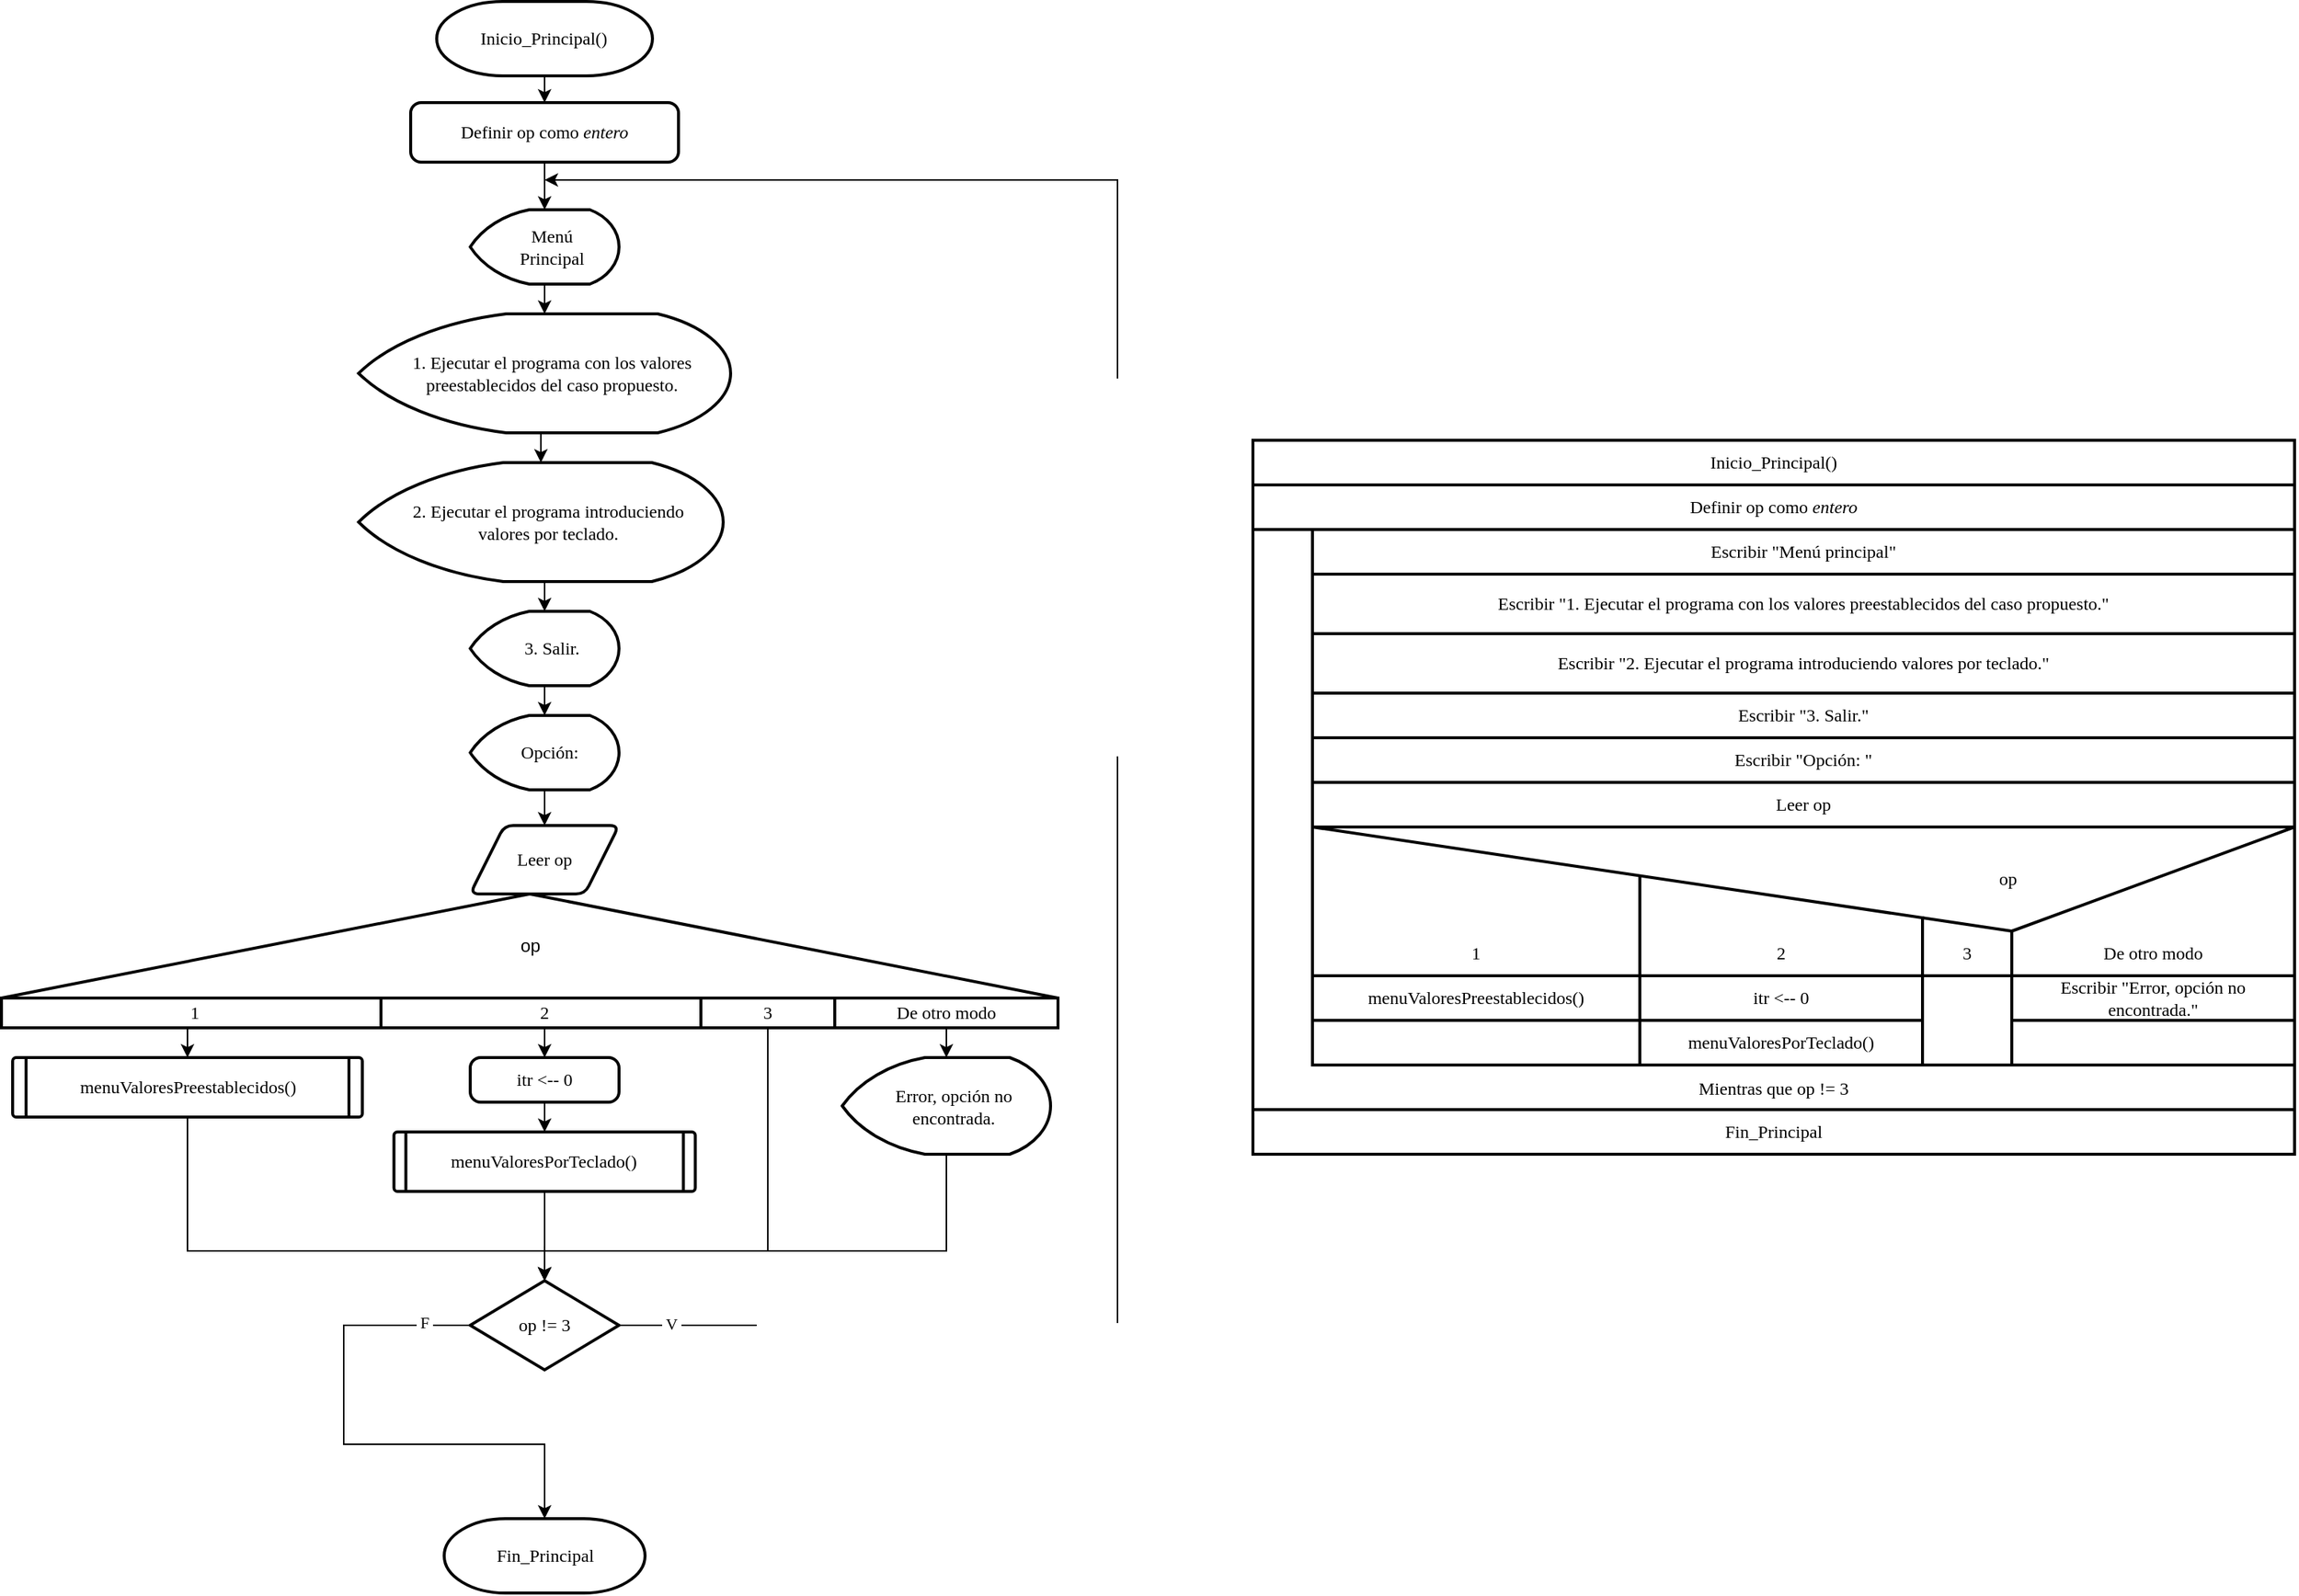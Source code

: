 <mxfile version="20.2.7" type="github" pages="3">
  <diagram id="KbOZQ2jLJf1HyeKF2sDm" name="Principal">
    <mxGraphModel dx="2307" dy="1473" grid="1" gridSize="10" guides="1" tooltips="1" connect="1" arrows="1" fold="1" page="1" pageScale="1" pageWidth="827" pageHeight="1169" math="0" shadow="0">
      <root>
        <mxCell id="0" />
        <mxCell id="1" parent="0" />
        <mxCell id="174-ShGQQSswbt4wfDgG-1" value="Mientras que op != 3" style="rounded=0;whiteSpace=wrap;html=1;fontFamily=Lucida Console;strokeWidth=2;verticalAlign=bottom;spacingBottom=5;" parent="1" vertex="1">
          <mxGeometry x="880" y="405" width="700" height="390" as="geometry" />
        </mxCell>
        <mxCell id="174-ShGQQSswbt4wfDgG-2" style="edgeStyle=orthogonalEdgeStyle;rounded=0;orthogonalLoop=1;jettySize=auto;html=1;exitX=0.5;exitY=1;exitDx=0;exitDy=0;exitPerimeter=0;entryX=0.5;entryY=0;entryDx=0;entryDy=0;fontSize=12;fontFamily=Lucida Console;" parent="1" source="174-ShGQQSswbt4wfDgG-3" target="174-ShGQQSswbt4wfDgG-17" edge="1">
          <mxGeometry relative="1" as="geometry" />
        </mxCell>
        <mxCell id="174-ShGQQSswbt4wfDgG-3" value="Inicio_Principal()" style="strokeWidth=2;html=1;shape=mxgraph.flowchart.terminator;whiteSpace=wrap;fontFamily=Lucida Console;" parent="1" vertex="1">
          <mxGeometry x="331.49" y="50" width="144.99" height="50" as="geometry" />
        </mxCell>
        <mxCell id="174-ShGQQSswbt4wfDgG-4" value="Fin_Principal" style="strokeWidth=2;html=1;shape=mxgraph.flowchart.terminator;whiteSpace=wrap;fontFamily=Lucida Console;" parent="1" vertex="1">
          <mxGeometry x="336.51" y="1070" width="134.98" height="50" as="geometry" />
        </mxCell>
        <mxCell id="174-ShGQQSswbt4wfDgG-5" style="edgeStyle=orthogonalEdgeStyle;rounded=0;orthogonalLoop=1;jettySize=auto;html=1;exitX=0.5;exitY=1;exitDx=0;exitDy=0;exitPerimeter=0;entryX=0.5;entryY=0;entryDx=0;entryDy=0;entryPerimeter=0;fontSize=12;fontFamily=Lucida Console;" parent="1" source="174-ShGQQSswbt4wfDgG-6" target="174-ShGQQSswbt4wfDgG-8" edge="1">
          <mxGeometry relative="1" as="geometry" />
        </mxCell>
        <mxCell id="174-ShGQQSswbt4wfDgG-6" value="Menú Principal" style="strokeWidth=2;html=1;shape=mxgraph.flowchart.display;whiteSpace=wrap;spacingLeft=20;spacingRight=10;verticalAlign=middle;fontSize=12;fontFamily=Lucida Console;" parent="1" vertex="1">
          <mxGeometry x="354" y="190" width="100" height="50" as="geometry" />
        </mxCell>
        <mxCell id="174-ShGQQSswbt4wfDgG-7" style="edgeStyle=orthogonalEdgeStyle;rounded=0;orthogonalLoop=1;jettySize=auto;html=1;exitX=0.5;exitY=1;exitDx=0;exitDy=0;exitPerimeter=0;entryX=0.5;entryY=0;entryDx=0;entryDy=0;entryPerimeter=0;fontSize=12;fontFamily=Lucida Console;" parent="1" source="174-ShGQQSswbt4wfDgG-8" target="174-ShGQQSswbt4wfDgG-10" edge="1">
          <mxGeometry relative="1" as="geometry" />
        </mxCell>
        <mxCell id="174-ShGQQSswbt4wfDgG-8" value="1. Ejecutar el programa con los valores preestablecidos del caso propuesto." style="strokeWidth=2;html=1;shape=mxgraph.flowchart.display;whiteSpace=wrap;spacingLeft=20;spacingRight=10;fontFamily=Lucida Console;" parent="1" vertex="1">
          <mxGeometry x="278.98" y="260" width="250" height="80" as="geometry" />
        </mxCell>
        <mxCell id="174-ShGQQSswbt4wfDgG-9" style="edgeStyle=orthogonalEdgeStyle;rounded=0;orthogonalLoop=1;jettySize=auto;html=1;exitX=0.5;exitY=1;exitDx=0;exitDy=0;exitPerimeter=0;entryX=0.5;entryY=0;entryDx=0;entryDy=0;entryPerimeter=0;" parent="1" source="174-ShGQQSswbt4wfDgG-10" target="174-ShGQQSswbt4wfDgG-12" edge="1">
          <mxGeometry relative="1" as="geometry" />
        </mxCell>
        <mxCell id="174-ShGQQSswbt4wfDgG-10" value="2. Ejecutar el programa introduciendo valores por teclado." style="strokeWidth=2;html=1;shape=mxgraph.flowchart.display;whiteSpace=wrap;spacingLeft=20;spacingRight=10;fontFamily=Lucida Console;" parent="1" vertex="1">
          <mxGeometry x="279" y="360" width="245" height="80" as="geometry" />
        </mxCell>
        <mxCell id="174-ShGQQSswbt4wfDgG-11" style="edgeStyle=orthogonalEdgeStyle;rounded=0;orthogonalLoop=1;jettySize=auto;html=1;exitX=0.5;exitY=1;exitDx=0;exitDy=0;exitPerimeter=0;entryX=0.5;entryY=0;entryDx=0;entryDy=0;entryPerimeter=0;fontSize=12;fontFamily=Lucida Console;" parent="1" source="174-ShGQQSswbt4wfDgG-12" target="174-ShGQQSswbt4wfDgG-14" edge="1">
          <mxGeometry relative="1" as="geometry" />
        </mxCell>
        <mxCell id="174-ShGQQSswbt4wfDgG-12" value="3. Salir." style="strokeWidth=2;html=1;shape=mxgraph.flowchart.display;whiteSpace=wrap;spacingLeft=20;spacingRight=10;fontFamily=Lucida Console;" parent="1" vertex="1">
          <mxGeometry x="353.99" y="460" width="100" height="50" as="geometry" />
        </mxCell>
        <mxCell id="174-ShGQQSswbt4wfDgG-13" style="edgeStyle=orthogonalEdgeStyle;rounded=0;orthogonalLoop=1;jettySize=auto;html=1;exitX=0.5;exitY=1;exitDx=0;exitDy=0;exitPerimeter=0;entryX=0.5;entryY=0;entryDx=0;entryDy=0;fontSize=12;fontFamily=Lucida Console;" parent="1" source="174-ShGQQSswbt4wfDgG-14" target="174-ShGQQSswbt4wfDgG-15" edge="1">
          <mxGeometry relative="1" as="geometry" />
        </mxCell>
        <mxCell id="174-ShGQQSswbt4wfDgG-14" value="Opción:&amp;nbsp;" style="strokeWidth=2;html=1;shape=mxgraph.flowchart.display;whiteSpace=wrap;spacingLeft=20;spacingRight=10;fontFamily=Lucida Console;" parent="1" vertex="1">
          <mxGeometry x="354" y="530" width="100" height="50" as="geometry" />
        </mxCell>
        <mxCell id="174-ShGQQSswbt4wfDgG-15" value="Leer op" style="shape=parallelogram;html=1;strokeWidth=2;perimeter=parallelogramPerimeter;whiteSpace=wrap;rounded=1;arcSize=12;size=0.23;fontSize=12;fontFamily=Lucida Console;" parent="1" vertex="1">
          <mxGeometry x="353.98" y="604" width="100" height="46" as="geometry" />
        </mxCell>
        <mxCell id="174-ShGQQSswbt4wfDgG-16" style="edgeStyle=orthogonalEdgeStyle;rounded=0;orthogonalLoop=1;jettySize=auto;html=1;exitX=0.5;exitY=1;exitDx=0;exitDy=0;entryX=0.5;entryY=0;entryDx=0;entryDy=0;entryPerimeter=0;fontSize=12;fontFamily=Lucida Console;" parent="1" source="174-ShGQQSswbt4wfDgG-17" target="174-ShGQQSswbt4wfDgG-6" edge="1">
          <mxGeometry relative="1" as="geometry" />
        </mxCell>
        <mxCell id="174-ShGQQSswbt4wfDgG-17" value="Definir op como &lt;i&gt;entero&lt;/i&gt;" style="rounded=1;whiteSpace=wrap;html=1;absoluteArcSize=1;arcSize=14;strokeWidth=2;fontSize=12;fontFamily=Lucida Console;" parent="1" vertex="1">
          <mxGeometry x="313.98" y="118" width="180" height="40" as="geometry" />
        </mxCell>
        <mxCell id="174-ShGQQSswbt4wfDgG-18" style="edgeStyle=orthogonalEdgeStyle;rounded=0;orthogonalLoop=1;jettySize=auto;html=1;exitX=1;exitY=0.5;exitDx=0;exitDy=0;exitPerimeter=0;fontFamily=Lucida Console;" parent="1" source="174-ShGQQSswbt4wfDgG-22" edge="1">
          <mxGeometry relative="1" as="geometry">
            <mxPoint x="404" y="170" as="targetPoint" />
            <Array as="points">
              <mxPoint x="789" y="940" />
              <mxPoint x="789" y="170" />
            </Array>
          </mxGeometry>
        </mxCell>
        <mxCell id="174-ShGQQSswbt4wfDgG-19" value="&amp;nbsp;V&amp;nbsp;" style="edgeLabel;html=1;align=center;verticalAlign=middle;resizable=0;points=[];fontFamily=Lucida Console;" parent="174-ShGQQSswbt4wfDgG-18" vertex="1" connectable="0">
          <mxGeometry x="-0.954" y="1" relative="1" as="geometry">
            <mxPoint as="offset" />
          </mxGeometry>
        </mxCell>
        <mxCell id="174-ShGQQSswbt4wfDgG-20" style="edgeStyle=orthogonalEdgeStyle;rounded=0;orthogonalLoop=1;jettySize=auto;html=1;exitX=0;exitY=0.5;exitDx=0;exitDy=0;exitPerimeter=0;entryX=0.5;entryY=0;entryDx=0;entryDy=0;entryPerimeter=0;fontFamily=Lucida Console;" parent="1" edge="1">
          <mxGeometry relative="1" as="geometry">
            <Array as="points">
              <mxPoint x="269" y="940" />
              <mxPoint x="269" y="1020" />
              <mxPoint x="404" y="1020" />
            </Array>
            <mxPoint x="353.98" y="940" as="sourcePoint" />
            <mxPoint x="404" y="1070" as="targetPoint" />
          </mxGeometry>
        </mxCell>
        <mxCell id="174-ShGQQSswbt4wfDgG-21" value="&amp;nbsp;F&amp;nbsp;" style="edgeLabel;html=1;align=center;verticalAlign=middle;resizable=0;points=[];fontFamily=Lucida Console;" parent="174-ShGQQSswbt4wfDgG-20" vertex="1" connectable="0">
          <mxGeometry x="-0.824" y="-2" relative="1" as="geometry">
            <mxPoint as="offset" />
          </mxGeometry>
        </mxCell>
        <mxCell id="174-ShGQQSswbt4wfDgG-22" value="op != 3" style="strokeWidth=2;html=1;shape=mxgraph.flowchart.decision;whiteSpace=wrap;fontSize=12;fontFamily=Lucida Console;" parent="1" vertex="1">
          <mxGeometry x="353.98" y="910" width="100" height="60" as="geometry" />
        </mxCell>
        <mxCell id="174-ShGQQSswbt4wfDgG-23" style="edgeStyle=orthogonalEdgeStyle;rounded=0;orthogonalLoop=1;jettySize=auto;html=1;exitX=0.5;exitY=1;exitDx=0;exitDy=0;entryX=0.5;entryY=0;entryDx=0;entryDy=0;fontFamily=Lucida Console;" parent="1" source="174-ShGQQSswbt4wfDgG-24" target="174-ShGQQSswbt4wfDgG-32" edge="1">
          <mxGeometry relative="1" as="geometry" />
        </mxCell>
        <mxCell id="174-ShGQQSswbt4wfDgG-24" value="1" style="rounded=0;whiteSpace=wrap;html=1;fontSize=12;strokeWidth=2;fontFamily=Lucida Console;" parent="1" vertex="1">
          <mxGeometry x="39" y="720" width="260" height="20" as="geometry" />
        </mxCell>
        <mxCell id="174-ShGQQSswbt4wfDgG-25" style="edgeStyle=orthogonalEdgeStyle;rounded=0;orthogonalLoop=1;jettySize=auto;html=1;exitX=0.5;exitY=1;exitDx=0;exitDy=0;entryX=0.5;entryY=0;entryDx=0;entryDy=0;fontFamily=Lucida Console;" parent="1" source="174-ShGQQSswbt4wfDgG-26" target="174-ShGQQSswbt4wfDgG-37" edge="1">
          <mxGeometry relative="1" as="geometry" />
        </mxCell>
        <mxCell id="174-ShGQQSswbt4wfDgG-26" value="2" style="rounded=0;whiteSpace=wrap;html=1;fontSize=12;strokeWidth=2;fontFamily=Lucida Console;" parent="1" vertex="1">
          <mxGeometry x="294" y="720" width="220" height="20" as="geometry" />
        </mxCell>
        <mxCell id="174-ShGQQSswbt4wfDgG-27" style="edgeStyle=orthogonalEdgeStyle;rounded=0;orthogonalLoop=1;jettySize=auto;html=1;exitX=0.5;exitY=1;exitDx=0;exitDy=0;entryX=0.5;entryY=0;entryDx=0;entryDy=0;entryPerimeter=0;" parent="1" source="174-ShGQQSswbt4wfDgG-28" target="174-ShGQQSswbt4wfDgG-22" edge="1">
          <mxGeometry relative="1" as="geometry">
            <Array as="points">
              <mxPoint x="554" y="890" />
              <mxPoint x="404" y="890" />
            </Array>
          </mxGeometry>
        </mxCell>
        <mxCell id="174-ShGQQSswbt4wfDgG-28" value="3" style="rounded=0;whiteSpace=wrap;html=1;fontSize=12;strokeWidth=2;fontFamily=Lucida Console;" parent="1" vertex="1">
          <mxGeometry x="509" y="720" width="90" height="20" as="geometry" />
        </mxCell>
        <mxCell id="174-ShGQQSswbt4wfDgG-29" style="edgeStyle=orthogonalEdgeStyle;rounded=0;orthogonalLoop=1;jettySize=auto;html=1;exitX=0.5;exitY=1;exitDx=0;exitDy=0;entryX=0.5;entryY=0;entryDx=0;entryDy=0;entryPerimeter=0;fontFamily=Lucida Console;" parent="1" source="174-ShGQQSswbt4wfDgG-30" target="174-ShGQQSswbt4wfDgG-39" edge="1">
          <mxGeometry relative="1" as="geometry" />
        </mxCell>
        <mxCell id="174-ShGQQSswbt4wfDgG-30" value="De otro modo" style="rounded=0;whiteSpace=wrap;html=1;fontSize=12;strokeWidth=2;fontFamily=Lucida Console;" parent="1" vertex="1">
          <mxGeometry x="599" y="720" width="150" height="20" as="geometry" />
        </mxCell>
        <mxCell id="174-ShGQQSswbt4wfDgG-31" style="edgeStyle=orthogonalEdgeStyle;rounded=0;orthogonalLoop=1;jettySize=auto;html=1;exitX=0.5;exitY=1;exitDx=0;exitDy=0;entryX=0.5;entryY=0;entryDx=0;entryDy=0;entryPerimeter=0;fontFamily=Lucida Console;" parent="1" source="174-ShGQQSswbt4wfDgG-32" target="174-ShGQQSswbt4wfDgG-22" edge="1">
          <mxGeometry relative="1" as="geometry">
            <Array as="points">
              <mxPoint x="164" y="890" />
              <mxPoint x="404" y="890" />
            </Array>
          </mxGeometry>
        </mxCell>
        <mxCell id="174-ShGQQSswbt4wfDgG-32" value="menuValoresPreestablecidos()" style="verticalLabelPosition=middle;verticalAlign=middle;html=1;shape=process;whiteSpace=wrap;rounded=1;size=0.038;arcSize=6;labelPosition=center;align=center;strokeWidth=2;fontFamily=Lucida Console;" parent="1" vertex="1">
          <mxGeometry x="46.5" y="760" width="235" height="40" as="geometry" />
        </mxCell>
        <mxCell id="174-ShGQQSswbt4wfDgG-33" style="edgeStyle=orthogonalEdgeStyle;rounded=0;orthogonalLoop=1;jettySize=auto;html=1;exitX=0.5;exitY=1;exitDx=0;exitDy=0;entryX=0.5;entryY=0;entryDx=0;entryDy=0;entryPerimeter=0;fontFamily=Lucida Console;" parent="1" source="174-ShGQQSswbt4wfDgG-34" target="174-ShGQQSswbt4wfDgG-22" edge="1">
          <mxGeometry relative="1" as="geometry" />
        </mxCell>
        <mxCell id="174-ShGQQSswbt4wfDgG-34" value="menuValoresPorTeclado()" style="verticalLabelPosition=middle;verticalAlign=middle;html=1;shape=process;whiteSpace=wrap;rounded=1;size=0.038;arcSize=6;labelPosition=center;align=center;strokeWidth=2;fontFamily=Lucida Console;" parent="1" vertex="1">
          <mxGeometry x="302.75" y="810" width="202.5" height="40" as="geometry" />
        </mxCell>
        <mxCell id="174-ShGQQSswbt4wfDgG-35" style="edgeStyle=orthogonalEdgeStyle;rounded=0;orthogonalLoop=1;jettySize=auto;html=1;exitX=0.5;exitY=1;exitDx=0;exitDy=0;fontFamily=Lucida Console;" parent="1" source="174-ShGQQSswbt4wfDgG-28" target="174-ShGQQSswbt4wfDgG-28" edge="1">
          <mxGeometry relative="1" as="geometry" />
        </mxCell>
        <mxCell id="174-ShGQQSswbt4wfDgG-36" style="edgeStyle=orthogonalEdgeStyle;rounded=0;orthogonalLoop=1;jettySize=auto;html=1;exitX=0.5;exitY=1;exitDx=0;exitDy=0;entryX=0.5;entryY=0;entryDx=0;entryDy=0;fontFamily=Lucida Console;" parent="1" source="174-ShGQQSswbt4wfDgG-37" target="174-ShGQQSswbt4wfDgG-34" edge="1">
          <mxGeometry relative="1" as="geometry" />
        </mxCell>
        <mxCell id="174-ShGQQSswbt4wfDgG-37" value="itr &amp;lt;-- 0" style="rounded=1;whiteSpace=wrap;html=1;absoluteArcSize=1;arcSize=14;strokeWidth=2;fontFamily=Lucida Console;" parent="1" vertex="1">
          <mxGeometry x="354" y="760" width="100" height="30" as="geometry" />
        </mxCell>
        <mxCell id="174-ShGQQSswbt4wfDgG-38" style="edgeStyle=orthogonalEdgeStyle;rounded=0;orthogonalLoop=1;jettySize=auto;html=1;exitX=0.5;exitY=1;exitDx=0;exitDy=0;exitPerimeter=0;entryX=0.5;entryY=0;entryDx=0;entryDy=0;entryPerimeter=0;fontFamily=Lucida Console;" parent="1" source="174-ShGQQSswbt4wfDgG-39" target="174-ShGQQSswbt4wfDgG-22" edge="1">
          <mxGeometry relative="1" as="geometry">
            <Array as="points">
              <mxPoint x="674" y="890" />
              <mxPoint x="404" y="890" />
            </Array>
          </mxGeometry>
        </mxCell>
        <mxCell id="174-ShGQQSswbt4wfDgG-39" value="Error, opción no encontrada." style="strokeWidth=2;html=1;shape=mxgraph.flowchart.display;whiteSpace=wrap;spacingLeft=20;spacingRight=10;fontFamily=Lucida Console;" parent="1" vertex="1">
          <mxGeometry x="604" y="760" width="140" height="65" as="geometry" />
        </mxCell>
        <mxCell id="174-ShGQQSswbt4wfDgG-40" value="Inicio_Principal()" style="rounded=0;whiteSpace=wrap;html=1;fontFamily=Lucida Console;strokeWidth=2;spacingLeft=5;spacingRight=5;" parent="1" vertex="1">
          <mxGeometry x="880" y="345" width="700" height="30" as="geometry" />
        </mxCell>
        <mxCell id="174-ShGQQSswbt4wfDgG-41" value="Definir op como&amp;nbsp;&lt;i&gt;entero&lt;/i&gt;" style="rounded=0;whiteSpace=wrap;html=1;fontFamily=Lucida Console;strokeWidth=2;spacingLeft=5;spacingRight=5;" parent="1" vertex="1">
          <mxGeometry x="880" y="375" width="700" height="30" as="geometry" />
        </mxCell>
        <mxCell id="174-ShGQQSswbt4wfDgG-42" value="Escribir &quot;Menú principal&quot;" style="rounded=0;whiteSpace=wrap;html=1;fontFamily=Lucida Console;strokeWidth=2;spacingLeft=5;spacingRight=5;" parent="1" vertex="1">
          <mxGeometry x="920" y="405" width="660" height="30" as="geometry" />
        </mxCell>
        <mxCell id="174-ShGQQSswbt4wfDgG-43" value="Escribir &quot;1. Ejecutar el programa con los valores preestablecidos del caso propuesto.&quot;" style="rounded=0;whiteSpace=wrap;html=1;fontFamily=Lucida Console;strokeWidth=2;spacingLeft=5;spacingRight=5;" parent="1" vertex="1">
          <mxGeometry x="920" y="435" width="660" height="40" as="geometry" />
        </mxCell>
        <mxCell id="174-ShGQQSswbt4wfDgG-44" value="Escribir &quot;2. Ejecutar el programa introduciendo valores por teclado.&quot;" style="rounded=0;whiteSpace=wrap;html=1;fontFamily=Lucida Console;strokeWidth=2;spacingLeft=5;spacingRight=5;" parent="1" vertex="1">
          <mxGeometry x="920" y="475" width="660" height="40" as="geometry" />
        </mxCell>
        <mxCell id="174-ShGQQSswbt4wfDgG-45" value="Escribir &quot;3. Salir.&quot;" style="rounded=0;whiteSpace=wrap;html=1;fontFamily=Lucida Console;strokeWidth=2;spacingLeft=5;spacingRight=5;" parent="1" vertex="1">
          <mxGeometry x="920" y="515" width="660" height="30" as="geometry" />
        </mxCell>
        <mxCell id="174-ShGQQSswbt4wfDgG-46" value="Escribir &quot;Opción: &quot;" style="rounded=0;whiteSpace=wrap;html=1;fontFamily=Lucida Console;strokeWidth=2;spacingLeft=5;spacingRight=5;" parent="1" vertex="1">
          <mxGeometry x="920" y="545" width="660" height="30" as="geometry" />
        </mxCell>
        <mxCell id="174-ShGQQSswbt4wfDgG-47" value="Leer op" style="rounded=0;whiteSpace=wrap;html=1;fontFamily=Lucida Console;strokeWidth=2;spacingLeft=5;spacingRight=5;" parent="1" vertex="1">
          <mxGeometry x="920" y="575" width="660" height="30" as="geometry" />
        </mxCell>
        <mxCell id="174-ShGQQSswbt4wfDgG-48" value="op" style="rounded=0;whiteSpace=wrap;html=1;fontFamily=Lucida Console;strokeWidth=2;spacingLeft=280;spacingRight=5;spacingTop=0;spacingBottom=30;" parent="1" vertex="1">
          <mxGeometry x="920" y="605" width="660" height="100" as="geometry" />
        </mxCell>
        <mxCell id="174-ShGQQSswbt4wfDgG-49" value="menuValoresPreestablecidos()" style="rounded=0;whiteSpace=wrap;html=1;fontFamily=Lucida Console;strokeWidth=2;spacingLeft=5;spacingRight=5;" parent="1" vertex="1">
          <mxGeometry x="920" y="705" width="220" height="30" as="geometry" />
        </mxCell>
        <mxCell id="174-ShGQQSswbt4wfDgG-50" value="itr &amp;lt;-- 0" style="rounded=0;whiteSpace=wrap;html=1;fontFamily=Lucida Console;strokeWidth=2;spacingLeft=5;spacingRight=5;" parent="1" vertex="1">
          <mxGeometry x="1140" y="705" width="190" height="30" as="geometry" />
        </mxCell>
        <mxCell id="174-ShGQQSswbt4wfDgG-51" value="Escribir &quot;Error, opción no encontrada.&quot;" style="rounded=0;whiteSpace=wrap;html=1;fontFamily=Lucida Console;strokeWidth=2;spacingLeft=5;spacingRight=5;" parent="1" vertex="1">
          <mxGeometry x="1390" y="705" width="190" height="30" as="geometry" />
        </mxCell>
        <mxCell id="174-ShGQQSswbt4wfDgG-52" value="1" style="text;html=1;strokeColor=none;fillColor=none;align=center;verticalAlign=middle;whiteSpace=wrap;rounded=0;fontFamily=Lucida Console;" parent="1" vertex="1">
          <mxGeometry x="920" y="675" width="220" height="30" as="geometry" />
        </mxCell>
        <mxCell id="174-ShGQQSswbt4wfDgG-53" value="2" style="text;html=1;strokeColor=none;fillColor=none;align=center;verticalAlign=middle;whiteSpace=wrap;rounded=0;fontFamily=Lucida Console;" parent="1" vertex="1">
          <mxGeometry x="1140" y="675" width="190" height="30" as="geometry" />
        </mxCell>
        <mxCell id="174-ShGQQSswbt4wfDgG-54" value="3" style="text;html=1;strokeColor=none;fillColor=none;align=center;verticalAlign=middle;whiteSpace=wrap;rounded=0;fontFamily=Lucida Console;" parent="1" vertex="1">
          <mxGeometry x="1330" y="675" width="60" height="30" as="geometry" />
        </mxCell>
        <mxCell id="174-ShGQQSswbt4wfDgG-55" value="De otro modo" style="text;html=1;strokeColor=none;fillColor=none;align=center;verticalAlign=middle;whiteSpace=wrap;rounded=0;fontFamily=Lucida Console;" parent="1" vertex="1">
          <mxGeometry x="1390" y="675" width="190" height="30" as="geometry" />
        </mxCell>
        <mxCell id="174-ShGQQSswbt4wfDgG-56" value="" style="rounded=0;whiteSpace=wrap;html=1;fontFamily=Lucida Console;strokeWidth=2;spacingLeft=5;spacingRight=5;" parent="1" vertex="1">
          <mxGeometry x="1330" y="705" width="60" height="60" as="geometry" />
        </mxCell>
        <mxCell id="174-ShGQQSswbt4wfDgG-57" value="menuValoresPorTeclado()" style="rounded=0;whiteSpace=wrap;html=1;fontFamily=Lucida Console;strokeWidth=2;spacingLeft=5;spacingRight=5;" parent="1" vertex="1">
          <mxGeometry x="1140" y="735" width="190" height="30" as="geometry" />
        </mxCell>
        <mxCell id="174-ShGQQSswbt4wfDgG-58" value="" style="rounded=0;whiteSpace=wrap;html=1;fontFamily=Lucida Console;strokeWidth=2;" parent="1" vertex="1">
          <mxGeometry x="920" y="735" width="220" height="30" as="geometry" />
        </mxCell>
        <mxCell id="174-ShGQQSswbt4wfDgG-59" value="" style="endArrow=none;html=1;rounded=0;fontFamily=Lucida Console;exitX=0;exitY=0;exitDx=0;exitDy=0;entryX=0;entryY=0;entryDx=0;entryDy=0;strokeWidth=2;" parent="1" source="174-ShGQQSswbt4wfDgG-48" target="174-ShGQQSswbt4wfDgG-55" edge="1">
          <mxGeometry width="50" height="50" relative="1" as="geometry">
            <mxPoint x="1190" y="625" as="sourcePoint" />
            <mxPoint x="1240" y="575" as="targetPoint" />
          </mxGeometry>
        </mxCell>
        <mxCell id="174-ShGQQSswbt4wfDgG-60" value="" style="endArrow=none;html=1;rounded=0;fontFamily=Lucida Console;strokeWidth=2;exitX=0;exitY=0;exitDx=0;exitDy=0;entryX=1;entryY=0;entryDx=0;entryDy=0;" parent="1" source="174-ShGQQSswbt4wfDgG-55" target="174-ShGQQSswbt4wfDgG-48" edge="1">
          <mxGeometry width="50" height="50" relative="1" as="geometry">
            <mxPoint x="1370" y="865" as="sourcePoint" />
            <mxPoint x="1240" y="575" as="targetPoint" />
          </mxGeometry>
        </mxCell>
        <mxCell id="174-ShGQQSswbt4wfDgG-61" value="" style="endArrow=none;html=1;rounded=0;fontFamily=Lucida Console;strokeWidth=2;entryX=0;entryY=0;entryDx=0;entryDy=0;exitX=0;exitY=1;exitDx=0;exitDy=0;" parent="1" source="174-ShGQQSswbt4wfDgG-55" target="174-ShGQQSswbt4wfDgG-55" edge="1">
          <mxGeometry width="50" height="50" relative="1" as="geometry">
            <mxPoint x="1190" y="625" as="sourcePoint" />
            <mxPoint x="1240" y="575" as="targetPoint" />
          </mxGeometry>
        </mxCell>
        <mxCell id="174-ShGQQSswbt4wfDgG-62" value="" style="endArrow=none;html=1;rounded=0;fontFamily=Lucida Console;strokeWidth=2;exitX=1;exitY=0;exitDx=0;exitDy=0;" parent="1" edge="1">
          <mxGeometry width="50" height="50" relative="1" as="geometry">
            <mxPoint x="1140" y="707" as="sourcePoint" />
            <mxPoint x="1140" y="637" as="targetPoint" />
          </mxGeometry>
        </mxCell>
        <mxCell id="174-ShGQQSswbt4wfDgG-63" value="" style="endArrow=none;html=1;rounded=0;fontFamily=Lucida Console;strokeWidth=2;entryX=1;entryY=0;entryDx=0;entryDy=0;" parent="1" target="174-ShGQQSswbt4wfDgG-50" edge="1">
          <mxGeometry width="50" height="50" relative="1" as="geometry">
            <mxPoint x="1330" y="665" as="sourcePoint" />
            <mxPoint x="1250" y="665" as="targetPoint" />
          </mxGeometry>
        </mxCell>
        <mxCell id="174-ShGQQSswbt4wfDgG-64" value="" style="rounded=0;whiteSpace=wrap;html=1;fontFamily=Lucida Console;strokeWidth=2;spacingLeft=5;spacingRight=5;" parent="1" vertex="1">
          <mxGeometry x="1390" y="735" width="190" height="30" as="geometry" />
        </mxCell>
        <mxCell id="174-ShGQQSswbt4wfDgG-65" value="Fin_Principal" style="rounded=0;whiteSpace=wrap;html=1;fontFamily=Lucida Console;strokeWidth=2;spacingLeft=5;spacingRight=5;" parent="1" vertex="1">
          <mxGeometry x="880" y="795" width="700" height="30" as="geometry" />
        </mxCell>
        <mxCell id="174-ShGQQSswbt4wfDgG-66" value="op" style="verticalLabelPosition=middle;verticalAlign=middle;html=1;shape=mxgraph.basic.acute_triangle;dx=0.5;strokeWidth=2;labelPosition=center;align=center;" parent="1" vertex="1">
          <mxGeometry x="39" y="650" width="710" height="70" as="geometry" />
        </mxCell>
      </root>
    </mxGraphModel>
  </diagram>
  <diagram id="1xS0bFFkw1rUIIclOFfN" name="Cola">
    <mxGraphModel dx="2076" dy="1242" grid="1" gridSize="10" guides="1" tooltips="1" connect="1" arrows="1" fold="1" page="1" pageScale="1" pageWidth="827" pageHeight="1169" math="0" shadow="0">
      <root>
        <mxCell id="0" />
        <mxCell id="1" parent="0" />
        <mxCell id="gWPX7CQijSyZ3NH6LNYX-1" style="edgeStyle=orthogonalEdgeStyle;rounded=0;orthogonalLoop=1;jettySize=auto;html=1;exitX=0.5;exitY=1;exitDx=0;exitDy=0;exitPerimeter=0;entryX=0.5;entryY=0;entryDx=0;entryDy=0;entryPerimeter=0;fontFamily=Lucida Console;" edge="1" parent="1" source="gWPX7CQijSyZ3NH6LNYX-2" target="gWPX7CQijSyZ3NH6LNYX-7">
          <mxGeometry relative="1" as="geometry" />
        </mxCell>
        <mxCell id="gWPX7CQijSyZ3NH6LNYX-2" value="Inicio_insertar(Cadena x)" style="strokeWidth=2;html=1;shape=mxgraph.flowchart.terminator;whiteSpace=wrap;fontFamily=Lucida Console;" vertex="1" parent="1">
          <mxGeometry x="318.89" y="123.75" width="220" height="40" as="geometry" />
        </mxCell>
        <mxCell id="gWPX7CQijSyZ3NH6LNYX-3" style="edgeStyle=orthogonalEdgeStyle;rounded=0;orthogonalLoop=1;jettySize=auto;html=1;exitX=1;exitY=0.5;exitDx=0;exitDy=0;exitPerimeter=0;entryX=0.572;entryY=0.003;entryDx=0;entryDy=0;entryPerimeter=0;fontFamily=Lucida Console;" edge="1" parent="1" source="gWPX7CQijSyZ3NH6LNYX-7" target="gWPX7CQijSyZ3NH6LNYX-9">
          <mxGeometry relative="1" as="geometry">
            <mxPoint x="548.89" y="293.75" as="targetPoint" />
          </mxGeometry>
        </mxCell>
        <mxCell id="gWPX7CQijSyZ3NH6LNYX-4" value="&amp;nbsp;v&amp;nbsp;" style="edgeLabel;html=1;align=center;verticalAlign=middle;resizable=0;points=[];fontFamily=Lucida Console;" vertex="1" connectable="0" parent="gWPX7CQijSyZ3NH6LNYX-3">
          <mxGeometry x="-0.656" relative="1" as="geometry">
            <mxPoint x="51" y="15" as="offset" />
          </mxGeometry>
        </mxCell>
        <mxCell id="gWPX7CQijSyZ3NH6LNYX-5" style="edgeStyle=orthogonalEdgeStyle;rounded=0;orthogonalLoop=1;jettySize=auto;html=1;exitX=0;exitY=0.5;exitDx=0;exitDy=0;exitPerimeter=0;entryX=0.5;entryY=0;entryDx=0;entryDy=0;fontFamily=Lucida Console;" edge="1" parent="1" source="gWPX7CQijSyZ3NH6LNYX-7" target="gWPX7CQijSyZ3NH6LNYX-11">
          <mxGeometry relative="1" as="geometry" />
        </mxCell>
        <mxCell id="gWPX7CQijSyZ3NH6LNYX-6" value="&amp;nbsp;F&amp;nbsp;" style="edgeLabel;html=1;align=center;verticalAlign=middle;resizable=0;points=[];fontFamily=Lucida Console;" vertex="1" connectable="0" parent="gWPX7CQijSyZ3NH6LNYX-5">
          <mxGeometry x="-0.499" y="-1" relative="1" as="geometry">
            <mxPoint x="-23" y="16" as="offset" />
          </mxGeometry>
        </mxCell>
        <mxCell id="gWPX7CQijSyZ3NH6LNYX-7" value="final = n" style="strokeWidth=2;html=1;shape=mxgraph.flowchart.decision;whiteSpace=wrap;fontFamily=Lucida Console;" vertex="1" parent="1">
          <mxGeometry x="373.89" y="193.75" width="110" height="50" as="geometry" />
        </mxCell>
        <mxCell id="gWPX7CQijSyZ3NH6LNYX-8" style="edgeStyle=orthogonalEdgeStyle;rounded=0;orthogonalLoop=1;jettySize=auto;html=1;exitX=0.5;exitY=1;exitDx=0;exitDy=0;exitPerimeter=0;entryX=0.5;entryY=0;entryDx=0;entryDy=0;entryPerimeter=0;fontFamily=Lucida Console;" edge="1" parent="1" source="gWPX7CQijSyZ3NH6LNYX-9" target="gWPX7CQijSyZ3NH6LNYX-20">
          <mxGeometry relative="1" as="geometry">
            <Array as="points">
              <mxPoint x="553.89" y="502.25" />
              <mxPoint x="428.89" y="502.25" />
            </Array>
          </mxGeometry>
        </mxCell>
        <mxCell id="gWPX7CQijSyZ3NH6LNYX-9" value="Cola llena" style="strokeWidth=2;html=1;shape=mxgraph.flowchart.display;whiteSpace=wrap;spacingLeft=20;spacingRight=10;fontFamily=Lucida Console;" vertex="1" parent="1">
          <mxGeometry x="498.89" y="282.25" width="110" height="50" as="geometry" />
        </mxCell>
        <mxCell id="gWPX7CQijSyZ3NH6LNYX-10" style="edgeStyle=orthogonalEdgeStyle;rounded=0;orthogonalLoop=1;jettySize=auto;html=1;exitX=0.5;exitY=1;exitDx=0;exitDy=0;entryX=0.5;entryY=0;entryDx=0;entryDy=0;fontFamily=Lucida Console;" edge="1" parent="1" source="gWPX7CQijSyZ3NH6LNYX-11" target="gWPX7CQijSyZ3NH6LNYX-13">
          <mxGeometry relative="1" as="geometry" />
        </mxCell>
        <mxCell id="gWPX7CQijSyZ3NH6LNYX-11" value="final &amp;lt;-- final + 1" style="rounded=1;whiteSpace=wrap;html=1;absoluteArcSize=1;arcSize=14;strokeWidth=2;fontFamily=Lucida Console;" vertex="1" parent="1">
          <mxGeometry x="248.89" y="262.25" width="160" height="30" as="geometry" />
        </mxCell>
        <mxCell id="gWPX7CQijSyZ3NH6LNYX-12" style="edgeStyle=orthogonalEdgeStyle;rounded=0;orthogonalLoop=1;jettySize=auto;html=1;exitX=0.5;exitY=1;exitDx=0;exitDy=0;entryX=0.5;entryY=0;entryDx=0;entryDy=0;entryPerimeter=0;fontFamily=Lucida Console;" edge="1" parent="1" source="gWPX7CQijSyZ3NH6LNYX-13" target="gWPX7CQijSyZ3NH6LNYX-17">
          <mxGeometry relative="1" as="geometry" />
        </mxCell>
        <mxCell id="gWPX7CQijSyZ3NH6LNYX-13" value="arreglo[final] &amp;lt;-- x" style="rounded=1;whiteSpace=wrap;html=1;absoluteArcSize=1;arcSize=14;strokeWidth=2;fontFamily=Lucida Console;" vertex="1" parent="1">
          <mxGeometry x="248.89" y="312.25" width="160" height="30" as="geometry" />
        </mxCell>
        <mxCell id="gWPX7CQijSyZ3NH6LNYX-14" style="edgeStyle=orthogonalEdgeStyle;rounded=0;orthogonalLoop=1;jettySize=auto;html=1;exitX=1;exitY=0.5;exitDx=0;exitDy=0;exitPerimeter=0;fontFamily=Lucida Console;" edge="1" parent="1" source="gWPX7CQijSyZ3NH6LNYX-17">
          <mxGeometry relative="1" as="geometry">
            <mxPoint x="328.89" y="452.25" as="targetPoint" />
          </mxGeometry>
        </mxCell>
        <mxCell id="gWPX7CQijSyZ3NH6LNYX-15" value="&amp;nbsp;v&amp;nbsp;" style="edgeLabel;html=1;align=center;verticalAlign=middle;resizable=0;points=[];fontFamily=Lucida Console;" vertex="1" connectable="0" parent="gWPX7CQijSyZ3NH6LNYX-14">
          <mxGeometry x="-0.6" relative="1" as="geometry">
            <mxPoint as="offset" />
          </mxGeometry>
        </mxCell>
        <mxCell id="gWPX7CQijSyZ3NH6LNYX-16" style="edgeStyle=orthogonalEdgeStyle;rounded=0;orthogonalLoop=1;jettySize=auto;html=1;exitX=0;exitY=0.5;exitDx=0;exitDy=0;exitPerimeter=0;fontFamily=Lucida Console;entryX=0.5;entryY=0;entryDx=0;entryDy=0;entryPerimeter=0;" edge="1" parent="1" target="gWPX7CQijSyZ3NH6LNYX-20">
          <mxGeometry relative="1" as="geometry">
            <mxPoint x="428.89" y="526.25" as="targetPoint" />
            <mxPoint x="266.39" y="386.25" as="sourcePoint" />
            <Array as="points">
              <mxPoint x="218.89" y="386.75" />
              <mxPoint x="218.89" y="502.75" />
              <mxPoint x="428.89" y="502.75" />
            </Array>
          </mxGeometry>
        </mxCell>
        <mxCell id="gWPX7CQijSyZ3NH6LNYX-17" value="frente = -1" style="strokeWidth=2;html=1;shape=mxgraph.flowchart.decision;whiteSpace=wrap;fontFamily=Lucida Console;" vertex="1" parent="1">
          <mxGeometry x="266.39" y="362.25" width="125" height="50" as="geometry" />
        </mxCell>
        <mxCell id="gWPX7CQijSyZ3NH6LNYX-18" style="edgeStyle=orthogonalEdgeStyle;rounded=0;orthogonalLoop=1;jettySize=auto;html=1;exitX=0.5;exitY=1;exitDx=0;exitDy=0;entryX=0.5;entryY=0;entryDx=0;entryDy=0;entryPerimeter=0;fontFamily=Lucida Console;" edge="1" parent="1" source="gWPX7CQijSyZ3NH6LNYX-19" target="gWPX7CQijSyZ3NH6LNYX-20">
          <mxGeometry relative="1" as="geometry">
            <Array as="points">
              <mxPoint x="328.89" y="502.25" />
              <mxPoint x="428.89" y="502.25" />
            </Array>
          </mxGeometry>
        </mxCell>
        <mxCell id="gWPX7CQijSyZ3NH6LNYX-19" value="frente &amp;lt;-- 0" style="rounded=1;whiteSpace=wrap;html=1;absoluteArcSize=1;arcSize=14;strokeWidth=2;fontFamily=Lucida Console;" vertex="1" parent="1">
          <mxGeometry x="248.89" y="452.25" width="160" height="30" as="geometry" />
        </mxCell>
        <mxCell id="gWPX7CQijSyZ3NH6LNYX-20" value="Fin_insertar" style="strokeWidth=2;html=1;shape=mxgraph.flowchart.terminator;whiteSpace=wrap;fontFamily=Lucida Console;" vertex="1" parent="1">
          <mxGeometry x="373.89" y="527.25" width="110" height="40" as="geometry" />
        </mxCell>
        <mxCell id="gWPX7CQijSyZ3NH6LNYX-21" style="edgeStyle=orthogonalEdgeStyle;rounded=0;orthogonalLoop=1;jettySize=auto;html=1;exitX=0.5;exitY=1;exitDx=0;exitDy=0;exitPerimeter=0;entryX=0.5;entryY=0;entryDx=0;entryDy=0;strokeWidth=1;" edge="1" parent="1" source="gWPX7CQijSyZ3NH6LNYX-22" target="gWPX7CQijSyZ3NH6LNYX-84">
          <mxGeometry relative="1" as="geometry" />
        </mxCell>
        <mxCell id="gWPX7CQijSyZ3NH6LNYX-22" value="Inicio_suprimir() : Cadena" style="strokeWidth=2;html=1;shape=mxgraph.flowchart.terminator;whiteSpace=wrap;fontFamily=Lucida Console;" vertex="1" parent="1">
          <mxGeometry x="1238.5" y="40" width="220" height="40" as="geometry" />
        </mxCell>
        <mxCell id="gWPX7CQijSyZ3NH6LNYX-23" style="edgeStyle=orthogonalEdgeStyle;rounded=0;orthogonalLoop=1;jettySize=auto;html=1;exitX=1;exitY=0.5;exitDx=0;exitDy=0;exitPerimeter=0;entryX=0.572;entryY=0.003;entryDx=0;entryDy=0;entryPerimeter=0;fontFamily=Lucida Console;" edge="1" parent="1" source="gWPX7CQijSyZ3NH6LNYX-27" target="gWPX7CQijSyZ3NH6LNYX-29">
          <mxGeometry relative="1" as="geometry">
            <mxPoint x="1476" y="348" as="targetPoint" />
            <mxPoint x="1411" y="273" as="sourcePoint" />
          </mxGeometry>
        </mxCell>
        <mxCell id="gWPX7CQijSyZ3NH6LNYX-24" value="&amp;nbsp;v&amp;nbsp;" style="edgeLabel;html=1;align=center;verticalAlign=middle;resizable=0;points=[];fontFamily=Lucida Console;" vertex="1" connectable="0" parent="gWPX7CQijSyZ3NH6LNYX-23">
          <mxGeometry x="-0.656" relative="1" as="geometry">
            <mxPoint x="41" y="19" as="offset" />
          </mxGeometry>
        </mxCell>
        <mxCell id="gWPX7CQijSyZ3NH6LNYX-25" style="edgeStyle=orthogonalEdgeStyle;rounded=0;orthogonalLoop=1;jettySize=auto;html=1;entryX=0.5;entryY=0;entryDx=0;entryDy=0;fontFamily=Lucida Console;exitX=0;exitY=0.5;exitDx=0;exitDy=0;exitPerimeter=0;" edge="1" parent="1" source="gWPX7CQijSyZ3NH6LNYX-27" target="gWPX7CQijSyZ3NH6LNYX-31">
          <mxGeometry relative="1" as="geometry">
            <mxPoint x="1246" y="262" as="sourcePoint" />
          </mxGeometry>
        </mxCell>
        <mxCell id="gWPX7CQijSyZ3NH6LNYX-26" value="&amp;nbsp;F&amp;nbsp;" style="edgeLabel;html=1;align=center;verticalAlign=middle;resizable=0;points=[];fontFamily=Lucida Console;" vertex="1" connectable="0" parent="gWPX7CQijSyZ3NH6LNYX-25">
          <mxGeometry x="-0.499" y="-1" relative="1" as="geometry">
            <mxPoint x="-84" y="20" as="offset" />
          </mxGeometry>
        </mxCell>
        <mxCell id="gWPX7CQijSyZ3NH6LNYX-27" value="frente = -1" style="strokeWidth=2;html=1;shape=mxgraph.flowchart.decision;whiteSpace=wrap;fontFamily=Lucida Console;" vertex="1" parent="1">
          <mxGeometry x="1286" y="202" width="125" height="50" as="geometry" />
        </mxCell>
        <mxCell id="gWPX7CQijSyZ3NH6LNYX-28" style="edgeStyle=orthogonalEdgeStyle;rounded=0;orthogonalLoop=1;jettySize=auto;html=1;exitX=0.5;exitY=1;exitDx=0;exitDy=0;exitPerimeter=0;entryX=0.5;entryY=0;entryDx=0;entryDy=0;fontFamily=Lucida Console;" edge="1" parent="1" source="gWPX7CQijSyZ3NH6LNYX-29" target="gWPX7CQijSyZ3NH6LNYX-49">
          <mxGeometry relative="1" as="geometry">
            <Array as="points">
              <mxPoint x="1471" y="612" />
              <mxPoint x="1356" y="612" />
              <mxPoint x="1356" y="652" />
            </Array>
          </mxGeometry>
        </mxCell>
        <mxCell id="gWPX7CQijSyZ3NH6LNYX-29" value="Cola vacía" style="strokeWidth=2;html=1;shape=mxgraph.flowchart.display;whiteSpace=wrap;spacingLeft=20;spacingRight=10;fontFamily=Lucida Console;" vertex="1" parent="1">
          <mxGeometry x="1416" y="300.5" width="110" height="50" as="geometry" />
        </mxCell>
        <mxCell id="gWPX7CQijSyZ3NH6LNYX-30" style="edgeStyle=orthogonalEdgeStyle;rounded=0;orthogonalLoop=1;jettySize=auto;html=1;exitX=0.5;exitY=1;exitDx=0;exitDy=0;entryX=0.5;entryY=0;entryDx=0;entryDy=0;fontFamily=Lucida Console;" edge="1" parent="1" source="gWPX7CQijSyZ3NH6LNYX-31" target="gWPX7CQijSyZ3NH6LNYX-33">
          <mxGeometry relative="1" as="geometry" />
        </mxCell>
        <mxCell id="gWPX7CQijSyZ3NH6LNYX-31" value="x &amp;lt;-- arreglo[frente]" style="rounded=1;whiteSpace=wrap;html=1;absoluteArcSize=1;arcSize=14;strokeWidth=2;fontFamily=Lucida Console;" vertex="1" parent="1">
          <mxGeometry x="1056" y="280.5" width="200" height="30" as="geometry" />
        </mxCell>
        <mxCell id="gWPX7CQijSyZ3NH6LNYX-32" style="edgeStyle=orthogonalEdgeStyle;rounded=0;orthogonalLoop=1;jettySize=auto;html=1;exitX=0.5;exitY=1;exitDx=0;exitDy=0;entryX=0.5;entryY=0;entryDx=0;entryDy=0;entryPerimeter=0;fontFamily=Lucida Console;" edge="1" parent="1" source="gWPX7CQijSyZ3NH6LNYX-33" target="gWPX7CQijSyZ3NH6LNYX-38">
          <mxGeometry relative="1" as="geometry" />
        </mxCell>
        <mxCell id="gWPX7CQijSyZ3NH6LNYX-33" value="arreglo[frente] &amp;lt;-- nulo" style="rounded=1;whiteSpace=wrap;html=1;absoluteArcSize=1;arcSize=14;strokeWidth=2;fontFamily=Lucida Console;" vertex="1" parent="1">
          <mxGeometry x="1056" y="330.5" width="200" height="30" as="geometry" />
        </mxCell>
        <mxCell id="gWPX7CQijSyZ3NH6LNYX-34" style="edgeStyle=orthogonalEdgeStyle;rounded=0;orthogonalLoop=1;jettySize=auto;html=1;exitX=1;exitY=0.5;exitDx=0;exitDy=0;exitPerimeter=0;fontFamily=Lucida Console;entryX=0.5;entryY=0;entryDx=0;entryDy=0;" edge="1" parent="1" source="gWPX7CQijSyZ3NH6LNYX-38" target="gWPX7CQijSyZ3NH6LNYX-40">
          <mxGeometry relative="1" as="geometry">
            <mxPoint x="1156" y="470.5" as="targetPoint" />
            <Array as="points">
              <mxPoint x="1262" y="405" />
              <mxPoint x="1296" y="405" />
            </Array>
          </mxGeometry>
        </mxCell>
        <mxCell id="gWPX7CQijSyZ3NH6LNYX-35" value="&amp;nbsp;v&amp;nbsp;" style="edgeLabel;html=1;align=center;verticalAlign=middle;resizable=0;points=[];fontFamily=Lucida Console;" vertex="1" connectable="0" parent="gWPX7CQijSyZ3NH6LNYX-34">
          <mxGeometry x="-0.669" y="-1" relative="1" as="geometry">
            <mxPoint x="16" y="14" as="offset" />
          </mxGeometry>
        </mxCell>
        <mxCell id="gWPX7CQijSyZ3NH6LNYX-36" style="edgeStyle=orthogonalEdgeStyle;rounded=0;orthogonalLoop=1;jettySize=auto;html=1;exitX=0;exitY=0.5;exitDx=0;exitDy=0;exitPerimeter=0;entryX=0.5;entryY=0;entryDx=0;entryDy=0;fontFamily=Lucida Console;" edge="1" parent="1" source="gWPX7CQijSyZ3NH6LNYX-38" target="gWPX7CQijSyZ3NH6LNYX-47">
          <mxGeometry relative="1" as="geometry" />
        </mxCell>
        <mxCell id="gWPX7CQijSyZ3NH6LNYX-37" value="&amp;nbsp;F&amp;nbsp;" style="edgeLabel;html=1;align=center;verticalAlign=middle;resizable=0;points=[];fontFamily=Lucida Console;" vertex="1" connectable="0" parent="gWPX7CQijSyZ3NH6LNYX-36">
          <mxGeometry x="-0.038" y="-2" relative="1" as="geometry">
            <mxPoint as="offset" />
          </mxGeometry>
        </mxCell>
        <mxCell id="gWPX7CQijSyZ3NH6LNYX-38" value="frente = final" style="strokeWidth=2;html=1;shape=mxgraph.flowchart.decision;whiteSpace=wrap;fontFamily=Lucida Console;" vertex="1" parent="1">
          <mxGeometry x="1069.75" y="380.5" width="172.5" height="50" as="geometry" />
        </mxCell>
        <mxCell id="gWPX7CQijSyZ3NH6LNYX-39" style="edgeStyle=orthogonalEdgeStyle;rounded=0;orthogonalLoop=1;jettySize=auto;html=1;exitX=0.5;exitY=1;exitDx=0;exitDy=0;entryX=0.5;entryY=0;entryDx=0;entryDy=0;fontFamily=Lucida Console;" edge="1" parent="1" source="gWPX7CQijSyZ3NH6LNYX-40" target="gWPX7CQijSyZ3NH6LNYX-45">
          <mxGeometry relative="1" as="geometry" />
        </mxCell>
        <mxCell id="gWPX7CQijSyZ3NH6LNYX-40" value="frente &amp;lt;-- -1" style="rounded=1;whiteSpace=wrap;html=1;absoluteArcSize=1;arcSize=14;strokeWidth=2;fontFamily=Lucida Console;" vertex="1" parent="1">
          <mxGeometry x="1196" y="475" width="160" height="30" as="geometry" />
        </mxCell>
        <mxCell id="gWPX7CQijSyZ3NH6LNYX-41" value="Fin_suprimir" style="strokeWidth=2;html=1;shape=mxgraph.flowchart.terminator;whiteSpace=wrap;fontFamily=Lucida Console;" vertex="1" parent="1">
          <mxGeometry x="1301" y="682" width="110" height="40" as="geometry" />
        </mxCell>
        <mxCell id="gWPX7CQijSyZ3NH6LNYX-42" style="edgeStyle=orthogonalEdgeStyle;rounded=0;orthogonalLoop=1;jettySize=auto;html=1;exitX=0.5;exitY=1;exitDx=0;exitDy=0;entryX=0.5;entryY=0;entryDx=0;entryDy=0;entryPerimeter=0;fontFamily=Lucida Console;" edge="1" parent="1" source="gWPX7CQijSyZ3NH6LNYX-43" target="gWPX7CQijSyZ3NH6LNYX-27">
          <mxGeometry relative="1" as="geometry" />
        </mxCell>
        <mxCell id="gWPX7CQijSyZ3NH6LNYX-43" value="x &amp;lt;-- &quot; &quot;" style="rounded=1;whiteSpace=wrap;html=1;absoluteArcSize=1;arcSize=14;strokeWidth=2;fontFamily=Lucida Console;" vertex="1" parent="1">
          <mxGeometry x="1263.5" y="152" width="170" height="30" as="geometry" />
        </mxCell>
        <mxCell id="gWPX7CQijSyZ3NH6LNYX-44" style="edgeStyle=orthogonalEdgeStyle;rounded=0;orthogonalLoop=1;jettySize=auto;html=1;exitX=0.5;exitY=1;exitDx=0;exitDy=0;entryX=0.5;entryY=0;entryDx=0;entryDy=0;fontFamily=Lucida Console;" edge="1" parent="1" source="gWPX7CQijSyZ3NH6LNYX-45" target="gWPX7CQijSyZ3NH6LNYX-49">
          <mxGeometry relative="1" as="geometry">
            <mxPoint x="1386" y="652" as="targetPoint" />
            <Array as="points">
              <mxPoint x="1276" y="612" />
              <mxPoint x="1356" y="612" />
              <mxPoint x="1356" y="652" />
            </Array>
          </mxGeometry>
        </mxCell>
        <mxCell id="gWPX7CQijSyZ3NH6LNYX-45" value="final &amp;lt;-- -1" style="rounded=1;whiteSpace=wrap;html=1;absoluteArcSize=1;arcSize=14;strokeWidth=2;fontFamily=Lucida Console;" vertex="1" parent="1">
          <mxGeometry x="1196" y="526.5" width="160" height="30" as="geometry" />
        </mxCell>
        <mxCell id="gWPX7CQijSyZ3NH6LNYX-46" style="edgeStyle=orthogonalEdgeStyle;rounded=0;orthogonalLoop=1;jettySize=auto;html=1;exitX=0.5;exitY=1;exitDx=0;exitDy=0;entryX=0.5;entryY=0;entryDx=0;entryDy=0;fontFamily=Lucida Console;" edge="1" parent="1" source="gWPX7CQijSyZ3NH6LNYX-47" target="gWPX7CQijSyZ3NH6LNYX-49">
          <mxGeometry relative="1" as="geometry">
            <mxPoint x="1386" y="652" as="targetPoint" />
            <Array as="points">
              <mxPoint x="1041" y="612" />
              <mxPoint x="1356" y="612" />
              <mxPoint x="1356" y="632" />
            </Array>
          </mxGeometry>
        </mxCell>
        <mxCell id="gWPX7CQijSyZ3NH6LNYX-47" value="frente &amp;lt;-- frente + 1" style="rounded=1;whiteSpace=wrap;html=1;absoluteArcSize=1;arcSize=14;strokeWidth=2;fontFamily=Lucida Console;" vertex="1" parent="1">
          <mxGeometry x="956" y="475" width="170" height="30" as="geometry" />
        </mxCell>
        <mxCell id="gWPX7CQijSyZ3NH6LNYX-48" style="edgeStyle=orthogonalEdgeStyle;rounded=0;orthogonalLoop=1;jettySize=auto;html=1;exitX=0.5;exitY=1;exitDx=0;exitDy=0;entryX=0.5;entryY=0;entryDx=0;entryDy=0;entryPerimeter=0;fontFamily=Lucida Console;" edge="1" parent="1" source="gWPX7CQijSyZ3NH6LNYX-49" target="gWPX7CQijSyZ3NH6LNYX-41">
          <mxGeometry relative="1" as="geometry" />
        </mxCell>
        <mxCell id="gWPX7CQijSyZ3NH6LNYX-49" value="&lt;i&gt;retorna&lt;/i&gt; x" style="rounded=1;whiteSpace=wrap;html=1;absoluteArcSize=1;arcSize=14;strokeWidth=2;fontFamily=Lucida Console;" vertex="1" parent="1">
          <mxGeometry x="1309.13" y="632" width="93.75" height="30" as="geometry" />
        </mxCell>
        <mxCell id="gWPX7CQijSyZ3NH6LNYX-50" value="Inicio_insertar(Cadena x)" style="rounded=0;whiteSpace=wrap;html=1;fontFamily=Lucida Console;strokeWidth=2;spacingLeft=5;spacingRight=5;" vertex="1" parent="1">
          <mxGeometry x="64" y="682" width="700" height="30" as="geometry" />
        </mxCell>
        <mxCell id="gWPX7CQijSyZ3NH6LNYX-51" value="Si &lt;span style=&quot;white-space: pre;&quot;&gt; &lt;/span&gt;&lt;span style=&quot;white-space: pre;&quot;&gt; &lt;/span&gt;&lt;span style=&quot;white-space: pre;&quot;&gt; &lt;/span&gt;&lt;span style=&quot;white-space: pre;&quot;&gt; &lt;span style=&quot;white-space: pre;&quot;&gt; &lt;/span&gt;&lt;/span&gt;final = n&lt;span style=&quot;white-space: pre;&quot;&gt; &lt;/span&gt;&lt;span style=&quot;white-space: pre;&quot;&gt; &lt;/span&gt; &lt;span style=&quot;white-space: pre;&quot;&gt; &lt;/span&gt;&lt;span style=&quot;white-space: pre;&quot;&gt; &lt;/span&gt;&lt;span style=&quot;white-space: pre;&quot;&gt; &lt;/span&gt;No" style="rounded=0;whiteSpace=wrap;html=1;fontFamily=Lucida Console;strokeWidth=2;spacingLeft=5;spacingRight=5;" vertex="1" parent="1">
          <mxGeometry x="64" y="712" width="700" height="30" as="geometry" />
        </mxCell>
        <mxCell id="gWPX7CQijSyZ3NH6LNYX-52" value="" style="endArrow=none;html=1;rounded=0;exitX=0;exitY=1;exitDx=0;exitDy=0;entryX=0.5;entryY=1;entryDx=0;entryDy=0;strokeWidth=2;" edge="1" parent="1" source="gWPX7CQijSyZ3NH6LNYX-50" target="gWPX7CQijSyZ3NH6LNYX-51">
          <mxGeometry width="50" height="50" relative="1" as="geometry">
            <mxPoint x="410" y="607" as="sourcePoint" />
            <mxPoint x="460" y="557" as="targetPoint" />
          </mxGeometry>
        </mxCell>
        <mxCell id="gWPX7CQijSyZ3NH6LNYX-53" value="" style="endArrow=none;html=1;rounded=0;exitX=0.5;exitY=1;exitDx=0;exitDy=0;entryX=1;entryY=0;entryDx=0;entryDy=0;strokeWidth=2;" edge="1" parent="1" source="gWPX7CQijSyZ3NH6LNYX-51" target="gWPX7CQijSyZ3NH6LNYX-51">
          <mxGeometry width="50" height="50" relative="1" as="geometry">
            <mxPoint x="410" y="607" as="sourcePoint" />
            <mxPoint x="460" y="557" as="targetPoint" />
          </mxGeometry>
        </mxCell>
        <mxCell id="gWPX7CQijSyZ3NH6LNYX-54" value="Escribir &quot;Cola llena&quot;" style="rounded=0;whiteSpace=wrap;html=1;fontFamily=Lucida Console;strokeWidth=2;spacingLeft=5;spacingRight=5;" vertex="1" parent="1">
          <mxGeometry x="64" y="742" width="350" height="30" as="geometry" />
        </mxCell>
        <mxCell id="gWPX7CQijSyZ3NH6LNYX-55" value="final &amp;lt;-- final + 1" style="rounded=0;whiteSpace=wrap;html=1;fontFamily=Lucida Console;strokeWidth=2;spacingLeft=5;spacingRight=5;" vertex="1" parent="1">
          <mxGeometry x="414" y="742" width="350" height="30" as="geometry" />
        </mxCell>
        <mxCell id="gWPX7CQijSyZ3NH6LNYX-56" value="arreglo[final] &amp;lt;-- x" style="rounded=0;whiteSpace=wrap;html=1;fontFamily=Lucida Console;strokeWidth=2;spacingLeft=5;spacingRight=5;" vertex="1" parent="1">
          <mxGeometry x="414" y="772" width="350" height="30" as="geometry" />
        </mxCell>
        <mxCell id="gWPX7CQijSyZ3NH6LNYX-57" value="" style="rounded=0;whiteSpace=wrap;html=1;fontFamily=Lucida Console;strokeWidth=2;spacingLeft=5;spacingRight=5;" vertex="1" parent="1">
          <mxGeometry x="64" y="772" width="350" height="90" as="geometry" />
        </mxCell>
        <mxCell id="gWPX7CQijSyZ3NH6LNYX-58" value="Si&lt;span style=&quot;white-space: pre;&quot;&gt; &lt;/span&gt;&lt;span style=&quot;white-space: pre;&quot;&gt; &lt;span style=&quot;white-space: pre;&quot;&gt; &lt;/span&gt;&lt;/span&gt;frente = -1&amp;nbsp; &amp;nbsp;&amp;nbsp;&lt;span style=&quot;white-space: pre;&quot;&gt; &lt;/span&gt;No" style="rounded=0;whiteSpace=wrap;html=1;fontFamily=Lucida Console;strokeWidth=2;spacingLeft=5;spacingRight=5;spacingTop=0;" vertex="1" parent="1">
          <mxGeometry x="414" y="802" width="350" height="30" as="geometry" />
        </mxCell>
        <mxCell id="gWPX7CQijSyZ3NH6LNYX-59" value="" style="endArrow=none;html=1;rounded=0;strokeWidth=2;exitX=0.75;exitY=1;exitDx=0;exitDy=0;entryX=0;entryY=0;entryDx=0;entryDy=0;" edge="1" parent="1" source="gWPX7CQijSyZ3NH6LNYX-58" target="gWPX7CQijSyZ3NH6LNYX-58">
          <mxGeometry width="50" height="50" relative="1" as="geometry">
            <mxPoint x="190" y="697" as="sourcePoint" />
            <mxPoint x="430" y="887" as="targetPoint" />
          </mxGeometry>
        </mxCell>
        <mxCell id="gWPX7CQijSyZ3NH6LNYX-60" value="" style="endArrow=none;html=1;rounded=0;strokeWidth=2;entryX=1;entryY=0;entryDx=0;entryDy=0;exitX=0.75;exitY=1;exitDx=0;exitDy=0;" edge="1" parent="1" source="gWPX7CQijSyZ3NH6LNYX-58" target="gWPX7CQijSyZ3NH6LNYX-58">
          <mxGeometry width="50" height="50" relative="1" as="geometry">
            <mxPoint x="370" y="927" as="sourcePoint" />
            <mxPoint x="420" y="877" as="targetPoint" />
          </mxGeometry>
        </mxCell>
        <mxCell id="gWPX7CQijSyZ3NH6LNYX-61" value="frente &amp;lt;-- 0" style="rounded=0;whiteSpace=wrap;html=1;fontFamily=Lucida Console;strokeWidth=2;spacingLeft=5;spacingRight=5;" vertex="1" parent="1">
          <mxGeometry x="414" y="832" width="262.5" height="30" as="geometry" />
        </mxCell>
        <mxCell id="gWPX7CQijSyZ3NH6LNYX-62" value="" style="rounded=0;whiteSpace=wrap;html=1;fontFamily=Lucida Console;strokeWidth=2;spacingLeft=5;spacingRight=5;" vertex="1" parent="1">
          <mxGeometry x="676.5" y="832" width="87.5" height="30" as="geometry" />
        </mxCell>
        <mxCell id="gWPX7CQijSyZ3NH6LNYX-63" value="Fin_insertar" style="rounded=0;whiteSpace=wrap;html=1;fontFamily=Lucida Console;strokeWidth=2;spacingLeft=5;spacingRight=5;" vertex="1" parent="1">
          <mxGeometry x="64" y="862" width="700" height="30" as="geometry" />
        </mxCell>
        <mxCell id="gWPX7CQijSyZ3NH6LNYX-64" value="Inicio_suprimir() : Cadena" style="rounded=0;whiteSpace=wrap;html=1;fontFamily=Lucida Console;strokeWidth=2;spacingLeft=5;spacingRight=5;" vertex="1" parent="1">
          <mxGeometry x="891" y="790" width="700" height="30" as="geometry" />
        </mxCell>
        <mxCell id="gWPX7CQijSyZ3NH6LNYX-65" value="Si &lt;span style=&quot;white-space: pre;&quot;&gt; &lt;/span&gt;&lt;span style=&quot;white-space: pre;&quot;&gt; &lt;/span&gt;&lt;span style=&quot;white-space: pre;&quot;&gt; &lt;/span&gt;&lt;span style=&quot;white-space: pre;&quot;&gt; &lt;span style=&quot;white-space: pre;&quot;&gt; &lt;/span&gt;f&lt;/span&gt;rente = -1&lt;span style=&quot;white-space: pre;&quot;&gt; &lt;/span&gt;&lt;span style=&quot;white-space: pre;&quot;&gt; &lt;/span&gt; &lt;span style=&quot;white-space: pre;&quot;&gt; &lt;/span&gt;&lt;span style=&quot;white-space: pre;&quot;&gt; &lt;/span&gt;&lt;span style=&quot;white-space: pre;&quot;&gt; &lt;/span&gt;No" style="rounded=0;whiteSpace=wrap;html=1;fontFamily=Lucida Console;strokeWidth=2;spacingLeft=5;spacingRight=5;" vertex="1" parent="1">
          <mxGeometry x="891" y="880" width="700" height="30" as="geometry" />
        </mxCell>
        <mxCell id="gWPX7CQijSyZ3NH6LNYX-66" value="" style="endArrow=none;html=1;rounded=0;exitX=0;exitY=1;exitDx=0;exitDy=0;entryX=0.5;entryY=1;entryDx=0;entryDy=0;strokeWidth=2;" edge="1" parent="1" target="gWPX7CQijSyZ3NH6LNYX-65">
          <mxGeometry width="50" height="50" relative="1" as="geometry">
            <mxPoint x="891" y="880" as="sourcePoint" />
            <mxPoint x="1287" y="725" as="targetPoint" />
          </mxGeometry>
        </mxCell>
        <mxCell id="gWPX7CQijSyZ3NH6LNYX-67" value="" style="endArrow=none;html=1;rounded=0;exitX=0.5;exitY=1;exitDx=0;exitDy=0;entryX=1;entryY=0;entryDx=0;entryDy=0;strokeWidth=2;" edge="1" parent="1" source="gWPX7CQijSyZ3NH6LNYX-65" target="gWPX7CQijSyZ3NH6LNYX-65">
          <mxGeometry width="50" height="50" relative="1" as="geometry">
            <mxPoint x="1237" y="775" as="sourcePoint" />
            <mxPoint x="1287" y="725" as="targetPoint" />
          </mxGeometry>
        </mxCell>
        <mxCell id="gWPX7CQijSyZ3NH6LNYX-68" value="Escribir &quot;Cola vacía&quot;" style="rounded=0;whiteSpace=wrap;html=1;fontFamily=Lucida Console;strokeWidth=2;spacingLeft=5;spacingRight=5;" vertex="1" parent="1">
          <mxGeometry x="891" y="910" width="350" height="30" as="geometry" />
        </mxCell>
        <mxCell id="gWPX7CQijSyZ3NH6LNYX-69" value="x &amp;lt;-- arreglo[frente]" style="rounded=0;whiteSpace=wrap;html=1;fontFamily=Lucida Console;strokeWidth=2;spacingLeft=5;spacingRight=5;" vertex="1" parent="1">
          <mxGeometry x="1241" y="910" width="350" height="30" as="geometry" />
        </mxCell>
        <mxCell id="gWPX7CQijSyZ3NH6LNYX-70" value="arreglo[frente] &amp;lt;-- nulo" style="rounded=0;whiteSpace=wrap;html=1;fontFamily=Lucida Console;strokeWidth=2;spacingLeft=5;spacingRight=5;" vertex="1" parent="1">
          <mxGeometry x="1241" y="940" width="350" height="30" as="geometry" />
        </mxCell>
        <mxCell id="gWPX7CQijSyZ3NH6LNYX-71" value="" style="rounded=0;whiteSpace=wrap;html=1;fontFamily=Lucida Console;strokeWidth=2;spacingLeft=5;spacingRight=5;" vertex="1" parent="1">
          <mxGeometry x="891" y="940" width="350" height="120" as="geometry" />
        </mxCell>
        <mxCell id="gWPX7CQijSyZ3NH6LNYX-72" value="Si&lt;span style=&quot;white-space: pre;&quot;&gt; &amp;nbsp;&lt;/span&gt;&amp;nbsp; &amp;nbsp; &amp;nbsp;frente = final&lt;span style=&quot;white-space: pre;&quot;&gt; &lt;/span&gt;&amp;nbsp; &amp;nbsp;&amp;nbsp;&lt;span style=&quot;white-space: pre;&quot;&gt; &lt;/span&gt;No" style="rounded=0;whiteSpace=wrap;html=1;fontFamily=Lucida Console;strokeWidth=2;spacingLeft=5;spacingRight=5;spacingTop=0;" vertex="1" parent="1">
          <mxGeometry x="1241" y="970" width="350" height="30" as="geometry" />
        </mxCell>
        <mxCell id="gWPX7CQijSyZ3NH6LNYX-73" value="" style="endArrow=none;html=1;rounded=0;strokeWidth=2;exitX=1;exitY=0;exitDx=0;exitDy=0;entryX=0;entryY=0;entryDx=0;entryDy=0;" edge="1" parent="1" source="gWPX7CQijSyZ3NH6LNYX-75" target="gWPX7CQijSyZ3NH6LNYX-72">
          <mxGeometry width="50" height="50" relative="1" as="geometry">
            <mxPoint x="1017" y="865" as="sourcePoint" />
            <mxPoint x="1257" y="1055" as="targetPoint" />
          </mxGeometry>
        </mxCell>
        <mxCell id="gWPX7CQijSyZ3NH6LNYX-74" value="" style="endArrow=none;html=1;rounded=0;strokeWidth=2;entryX=1;entryY=0;entryDx=0;entryDy=0;exitX=1;exitY=0;exitDx=0;exitDy=0;" edge="1" parent="1" source="gWPX7CQijSyZ3NH6LNYX-75" target="gWPX7CQijSyZ3NH6LNYX-72">
          <mxGeometry width="50" height="50" relative="1" as="geometry">
            <mxPoint x="1197" y="1095" as="sourcePoint" />
            <mxPoint x="1247" y="1045" as="targetPoint" />
          </mxGeometry>
        </mxCell>
        <mxCell id="gWPX7CQijSyZ3NH6LNYX-75" value="frente &amp;lt;-- -1" style="rounded=0;whiteSpace=wrap;html=1;fontFamily=Lucida Console;strokeWidth=2;spacingLeft=5;spacingRight=5;" vertex="1" parent="1">
          <mxGeometry x="1241" y="1000" width="175" height="30" as="geometry" />
        </mxCell>
        <mxCell id="gWPX7CQijSyZ3NH6LNYX-76" value="frente &amp;lt;-- frente + 1" style="rounded=0;whiteSpace=wrap;html=1;fontFamily=Lucida Console;strokeWidth=2;spacingLeft=5;spacingRight=5;" vertex="1" parent="1">
          <mxGeometry x="1416" y="1000" width="175" height="30" as="geometry" />
        </mxCell>
        <mxCell id="gWPX7CQijSyZ3NH6LNYX-77" value="Fin_suprimir" style="rounded=0;whiteSpace=wrap;html=1;fontFamily=Lucida Console;strokeWidth=2;spacingLeft=5;spacingRight=5;" vertex="1" parent="1">
          <mxGeometry x="891" y="1090" width="700" height="30" as="geometry" />
        </mxCell>
        <mxCell id="gWPX7CQijSyZ3NH6LNYX-78" value="Definir x como Cadena" style="rounded=0;whiteSpace=wrap;html=1;fontFamily=Lucida Console;strokeWidth=2;spacingLeft=5;spacingRight=5;" vertex="1" parent="1">
          <mxGeometry x="891" y="820" width="700" height="30" as="geometry" />
        </mxCell>
        <mxCell id="gWPX7CQijSyZ3NH6LNYX-79" value="final &amp;lt;-- -1" style="rounded=0;whiteSpace=wrap;html=1;fontFamily=Lucida Console;strokeWidth=2;spacingLeft=5;spacingRight=5;" vertex="1" parent="1">
          <mxGeometry x="1241" y="1030" width="175" height="30" as="geometry" />
        </mxCell>
        <mxCell id="gWPX7CQijSyZ3NH6LNYX-80" value="" style="rounded=0;whiteSpace=wrap;html=1;fontFamily=Lucida Console;strokeWidth=2;spacingLeft=5;spacingRight=5;" vertex="1" parent="1">
          <mxGeometry x="1416" y="1030" width="175" height="30" as="geometry" />
        </mxCell>
        <mxCell id="gWPX7CQijSyZ3NH6LNYX-81" value="&lt;i&gt;retorna&lt;/i&gt; x" style="rounded=0;whiteSpace=wrap;html=1;fontFamily=Lucida Console;strokeWidth=2;spacingLeft=5;spacingRight=5;" vertex="1" parent="1">
          <mxGeometry x="891" y="1060" width="700" height="30" as="geometry" />
        </mxCell>
        <mxCell id="gWPX7CQijSyZ3NH6LNYX-82" value="x &amp;lt;-- &quot; &quot;" style="rounded=0;whiteSpace=wrap;html=1;fontFamily=Lucida Console;strokeWidth=2;spacingLeft=5;spacingRight=5;" vertex="1" parent="1">
          <mxGeometry x="891" y="850" width="700" height="30" as="geometry" />
        </mxCell>
        <mxCell id="gWPX7CQijSyZ3NH6LNYX-83" style="edgeStyle=orthogonalEdgeStyle;rounded=0;orthogonalLoop=1;jettySize=auto;html=1;exitX=0.5;exitY=1;exitDx=0;exitDy=0;entryX=0.5;entryY=0;entryDx=0;entryDy=0;strokeWidth=1;" edge="1" parent="1" source="gWPX7CQijSyZ3NH6LNYX-84" target="gWPX7CQijSyZ3NH6LNYX-43">
          <mxGeometry relative="1" as="geometry" />
        </mxCell>
        <mxCell id="gWPX7CQijSyZ3NH6LNYX-84" value="Definir x como Cadena" style="rounded=1;whiteSpace=wrap;html=1;absoluteArcSize=1;arcSize=14;strokeWidth=2;fontFamily=Lucida Console;" vertex="1" parent="1">
          <mxGeometry x="1263.5" y="100" width="170" height="30" as="geometry" />
        </mxCell>
      </root>
    </mxGraphModel>
  </diagram>
  <diagram id="BgARdQTe4i1sBFe4p9YL" name="transformación">
    <mxGraphModel dx="2692" dy="1832" grid="1" gridSize="10" guides="1" tooltips="1" connect="1" arrows="1" fold="1" page="1" pageScale="1" pageWidth="827" pageHeight="1169" math="0" shadow="0">
      <root>
        <mxCell id="0" />
        <mxCell id="1" parent="0" />
        <mxCell id="J9ThBxTcKpbcXao7bBJX-1" style="edgeStyle=orthogonalEdgeStyle;rounded=0;orthogonalLoop=1;jettySize=auto;html=1;exitX=0.5;exitY=1;exitDx=0;exitDy=0;entryX=0;entryY=0;entryDx=813;entryDy=0;entryPerimeter=0;fontFamily=Lucida Console;fontSize=12;fontColor=#000000;endArrow=classic;endFill=1;" parent="1" source="J9ThBxTcKpbcXao7bBJX-2" target="J9ThBxTcKpbcXao7bBJX-38" edge="1">
          <mxGeometry relative="1" as="geometry" />
        </mxCell>
        <UserObject label="Cadena notInf = &quot;&quot;, x, exp" lucidchartObjectId="b1zEZnB9f9Hc" id="J9ThBxTcKpbcXao7bBJX-2">
          <mxCell style="html=1;overflow=block;blockSpacing=1;whiteSpace=wrap;fontSize=14.7;fontColor=#444444;align=center;spacing=9;strokeColor=#5e5e5e;strokeOpacity=100;rounded=1;absoluteArcSize=1;arcSize=9;strokeWidth=2.3;fontFamily=Lucida Console;" parent="1" vertex="1">
            <mxGeometry x="-747" y="-1037.36" width="270" height="30" as="geometry" />
          </mxCell>
        </UserObject>
        <mxCell id="J9ThBxTcKpbcXao7bBJX-3" style="edgeStyle=orthogonalEdgeStyle;rounded=0;orthogonalLoop=1;jettySize=auto;html=1;exitX=0;exitY=0.5;exitDx=0;exitDy=0;entryX=0.5;entryY=0;entryDx=0;entryDy=0;fontFamily=Lucida Console;fontSize=12;" parent="1" source="J9ThBxTcKpbcXao7bBJX-5" target="J9ThBxTcKpbcXao7bBJX-7" edge="1">
          <mxGeometry relative="1" as="geometry">
            <Array as="points">
              <mxPoint x="-1304.93" y="-466" />
              <mxPoint x="-1304.93" y="-374" />
              <mxPoint x="-1136.93" y="-374" />
            </Array>
          </mxGeometry>
        </mxCell>
        <mxCell id="J9ThBxTcKpbcXao7bBJX-4" value="&amp;nbsp;F&amp;nbsp;" style="edgeLabel;html=1;align=center;verticalAlign=middle;resizable=0;points=[];fontSize=12;fontFamily=Lucida Console;" parent="J9ThBxTcKpbcXao7bBJX-3" vertex="1" connectable="0">
          <mxGeometry x="-0.671" y="2" relative="1" as="geometry">
            <mxPoint as="offset" />
          </mxGeometry>
        </mxCell>
        <UserObject label="x != 1" lucidchartObjectId="b1zEbjnt2Fex" id="J9ThBxTcKpbcXao7bBJX-5">
          <mxCell style="html=1;overflow=block;blockSpacing=1;whiteSpace=wrap;rhombus;fontSize=14.7;fontColor=#444444;align=center;spacing=3.8;strokeColor=#5e5e5e;strokeOpacity=100;rounded=1;absoluteArcSize=1;arcSize=9;strokeWidth=2.3;fontFamily=Lucida Console;" parent="1" vertex="1">
            <mxGeometry x="-1196.93" y="-503" width="120" height="75" as="geometry" />
          </mxCell>
        </UserObject>
        <mxCell id="J9ThBxTcKpbcXao7bBJX-6" style="edgeStyle=orthogonalEdgeStyle;rounded=0;orthogonalLoop=1;jettySize=auto;html=1;exitX=0.5;exitY=1;exitDx=0;exitDy=0;entryX=0.5;entryY=0;entryDx=0;entryDy=0;fontFamily=Lucida Console;fontSize=12;" parent="1" source="J9ThBxTcKpbcXao7bBJX-7" target="J9ThBxTcKpbcXao7bBJX-24" edge="1">
          <mxGeometry relative="1" as="geometry">
            <Array as="points">
              <mxPoint x="-1136.93" y="-284" />
            </Array>
          </mxGeometry>
        </mxCell>
        <UserObject label="notInf &amp;lt;-- notInf + p.pop()" lucidchartObjectId="b1zE9-5clQgG" id="J9ThBxTcKpbcXao7bBJX-7">
          <mxCell style="html=1;overflow=block;blockSpacing=1;whiteSpace=wrap;fontSize=14.7;fontColor=#444444;align=center;spacing=9;strokeColor=#5e5e5e;strokeOpacity=100;rounded=1;absoluteArcSize=1;arcSize=9;strokeWidth=2.3;fontFamily=Lucida Console;" parent="1" vertex="1">
            <mxGeometry x="-1273.43" y="-343" width="273" height="30" as="geometry" />
          </mxCell>
        </UserObject>
        <mxCell id="J9ThBxTcKpbcXao7bBJX-12" style="edgeStyle=elbowEdgeStyle;rounded=0;orthogonalLoop=1;jettySize=auto;elbow=vertical;html=1;exitX=0.5;exitY=0;exitDx=0;exitDy=0;entryX=0.5;entryY=1;entryDx=0;entryDy=0;startArrow=classic;startFill=1;endArrow=none;endFill=0;fontFamily=Lucida Console;" parent="1" source="HyaXIu9JwxVb_vuyY3ST-1" target="J9ThBxTcKpbcXao7bBJX-29" edge="1">
          <mxGeometry relative="1" as="geometry" />
        </mxCell>
        <UserObject label="x &amp;lt;-- c.Suprimir ( )" lucidchartObjectId="b1zEF.F9MVQC" id="J9ThBxTcKpbcXao7bBJX-13">
          <mxCell style="html=1;overflow=block;blockSpacing=1;whiteSpace=wrap;fontSize=16.7;fontColor=#333333;align=center;spacing=9;strokeColor=#5e5e5e;strokeOpacity=100;rounded=1;absoluteArcSize=1;arcSize=9;strokeWidth=2.3;fontFamily=Lucida Console;" parent="1" vertex="1">
            <mxGeometry x="-1264.43" y="-573" width="255" height="32" as="geometry" />
          </mxCell>
        </UserObject>
        <UserObject label="" lucidchartObjectId="b1zEnVHwgKnp" id="J9ThBxTcKpbcXao7bBJX-14">
          <mxCell style="html=1;jettySize=18;whiteSpace=wrap;fontSize=13;strokeColor=#5E5E5E;strokeWidth=1.5;rounded=1;arcSize=12;edgeStyle=orthogonalEdgeStyle;startArrow=none;endArrow=block;endFill=1;exitX=0.5;exitY=1.04;exitPerimeter=0;entryX=0.5;entryY=0.002;entryPerimeter=0;fontFamily=Lucida Console;" parent="1" source="J9ThBxTcKpbcXao7bBJX-13" target="J9ThBxTcKpbcXao7bBJX-5" edge="1">
            <mxGeometry width="100" height="100" relative="1" as="geometry">
              <Array as="points" />
            </mxGeometry>
          </mxCell>
        </UserObject>
        <mxCell id="J9ThBxTcKpbcXao7bBJX-15" style="edgeStyle=orthogonalEdgeStyle;rounded=0;orthogonalLoop=1;jettySize=auto;html=1;exitX=0.5;exitY=1;exitDx=0;exitDy=0;entryX=0.5;entryY=0;entryDx=0;entryDy=0;fontFamily=Lucida Console;fontSize=12;fontColor=#000000;endArrow=classic;endFill=1;" parent="1" source="J9ThBxTcKpbcXao7bBJX-16" target="J9ThBxTcKpbcXao7bBJX-2" edge="1">
          <mxGeometry relative="1" as="geometry" />
        </mxCell>
        <UserObject label="&lt;span style=&quot;font-size: 14.667px; text-align: left; background-color: rgb(255, 255, 255);&quot;&gt;Inicio_transformacion(&lt;/span&gt;&lt;span style=&quot;font-size: 14.667px; text-align: left; background-color: rgb(255, 255, 255);&quot;&gt;Cola c, Pila p, &lt;/span&gt;&lt;span style=&quot;font-size: 14.667px; text-align: left; background-color: rgb(255, 255, 255);&quot;&gt;entero&lt;/span&gt;&lt;span style=&quot;font-size: 14.667px; text-align: left; background-color: rgb(255, 255, 255);&quot;&gt; longitud, &lt;/span&gt;&lt;span style=&quot;font-size: 14.667px; text-align: left; background-color: rgb(255, 255, 255);&quot;&gt;entero&lt;/span&gt;&lt;span style=&quot;font-size: 14.667px; text-align: left; background-color: rgb(255, 255, 255);&quot;&gt; tipOp, &lt;/span&gt;&lt;span style=&quot;font-size: 14.667px; text-align: left; background-color: rgb(255, 255, 255);&quot;&gt;entero&lt;/span&gt;&lt;span style=&quot;font-size: 14.667px; text-align: left; background-color: rgb(255, 255, 255);&quot;&gt; tipExp&lt;/span&gt;&lt;span style=&quot;font-size: 14.667px; text-align: left; background-color: rgb(255, 255, 255);&quot;&gt;) : &lt;/span&gt;&lt;span style=&quot;font-size: 14.667px; text-align: left; background-color: rgb(255, 255, 255);&quot;&gt;cadena&lt;/span&gt;" lucidchartObjectId="b1zE_dVDjrvF" id="J9ThBxTcKpbcXao7bBJX-16">
          <mxCell style="html=1;overflow=block;blockSpacing=1;whiteSpace=wrap;rounded=1;arcSize=50;fontSize=14.7;fontColor=#444444;align=center;spacing=3.8;strokeColor=#5e5e5e;strokeOpacity=100;strokeWidth=2.3;fontFamily=Lucida Console;" parent="1" vertex="1">
            <mxGeometry x="-1067" y="-1110" width="910" height="45" as="geometry" />
          </mxCell>
        </UserObject>
        <mxCell id="J9ThBxTcKpbcXao7bBJX-17" style="edgeStyle=orthogonalEdgeStyle;rounded=0;orthogonalLoop=1;jettySize=auto;html=1;exitX=1;exitY=0.5;exitDx=0;exitDy=0;entryX=0.5;entryY=0;entryDx=0;entryDy=0;fontFamily=Lucida Console;" parent="1" source="J9ThBxTcKpbcXao7bBJX-5" edge="1">
          <mxGeometry relative="1" as="geometry">
            <mxPoint x="-1083" y="-407.5" as="sourcePoint" />
            <mxPoint x="-982.0" y="-421.5" as="targetPoint" />
          </mxGeometry>
        </mxCell>
        <mxCell id="J9ThBxTcKpbcXao7bBJX-18" value="&amp;nbsp;V&amp;nbsp;" style="edgeLabel;html=1;align=center;verticalAlign=middle;resizable=0;points=[];fontSize=13;fontStyle=1;fontFamily=Lucida Console;" parent="J9ThBxTcKpbcXao7bBJX-17" vertex="1" connectable="0">
          <mxGeometry x="-0.031" y="1" relative="1" as="geometry">
            <mxPoint as="offset" />
          </mxGeometry>
        </mxCell>
        <mxCell id="J9ThBxTcKpbcXao7bBJX-19" style="edgeStyle=orthogonalEdgeStyle;rounded=0;orthogonalLoop=1;jettySize=auto;html=1;exitX=0.5;exitY=1;exitDx=0;exitDy=0;fontFamily=Lucida Console;fontSize=12;entryX=0.5;entryY=0;entryDx=0;entryDy=0;" parent="1" target="J9ThBxTcKpbcXao7bBJX-7" edge="1">
          <mxGeometry relative="1" as="geometry">
            <mxPoint x="-982.0" y="-391.5" as="sourcePoint" />
            <Array as="points">
              <mxPoint x="-981.93" y="-374" />
              <mxPoint x="-1136.93" y="-374" />
            </Array>
            <mxPoint x="-1109.93" y="-360" as="targetPoint" />
          </mxGeometry>
        </mxCell>
        <UserObject label="notInf &amp;lt;-- notInf + x + &quot;*&quot;" lucidchartObjectId="b1zEhR24LvVC" id="J9ThBxTcKpbcXao7bBJX-20">
          <mxCell style="html=1;overflow=block;blockSpacing=1;whiteSpace=wrap;fontSize=14.7;fontColor=#444444;align=center;spacing=9;strokeColor=#5e5e5e;strokeOpacity=100;rounded=1;absoluteArcSize=1;arcSize=9;strokeWidth=2.3;fontFamily=Lucida Console;" parent="1" vertex="1">
            <mxGeometry x="-1117" y="-421" width="270" height="30" as="geometry" />
          </mxCell>
        </UserObject>
        <mxCell id="J9ThBxTcKpbcXao7bBJX-21" value="&amp;nbsp;V&amp;nbsp;" style="edgeStyle=orthogonalEdgeStyle;rounded=0;orthogonalLoop=1;jettySize=auto;html=1;exitX=0.5;exitY=1;exitDx=0;exitDy=0;entryX=0.5;entryY=0;entryDx=0;entryDy=0;fontFamily=Lucida Console;fontSize=12;" parent="1" source="J9ThBxTcKpbcXao7bBJX-24" target="J9ThBxTcKpbcXao7bBJX-26" edge="1">
          <mxGeometry relative="1" as="geometry" />
        </mxCell>
        <mxCell id="J9ThBxTcKpbcXao7bBJX-22" style="edgeStyle=orthogonalEdgeStyle;rounded=0;orthogonalLoop=1;jettySize=auto;html=1;exitX=0;exitY=0.5;exitDx=0;exitDy=0;fontFamily=Lucida Console;fontSize=12;" parent="1" source="J9ThBxTcKpbcXao7bBJX-24" edge="1">
          <mxGeometry relative="1" as="geometry">
            <Array as="points">
              <mxPoint x="-1394.93" y="-249" />
              <mxPoint x="-1394.93" y="-97" />
              <mxPoint x="-1144.93" y="-97" />
            </Array>
            <mxPoint x="-1137" y="-97" as="targetPoint" />
          </mxGeometry>
        </mxCell>
        <mxCell id="J9ThBxTcKpbcXao7bBJX-23" value="&amp;nbsp;F&amp;nbsp;" style="edgeLabel;html=1;align=center;verticalAlign=middle;resizable=0;points=[];fontSize=12;fontFamily=Lucida Console;" parent="J9ThBxTcKpbcXao7bBJX-22" vertex="1" connectable="0">
          <mxGeometry x="-0.778" y="1" relative="1" as="geometry">
            <mxPoint as="offset" />
          </mxGeometry>
        </mxCell>
        <UserObject label="&lt;div style=&quot;&quot;&gt;&lt;span style=&quot;background-color: initial; font-size: 14.667px;&quot;&gt;p.obtenerTope &amp;gt; 0&lt;/span&gt;&lt;/div&gt;" lucidchartObjectId="b1zEc_9H_rBq" id="J9ThBxTcKpbcXao7bBJX-24">
          <mxCell style="html=1;overflow=block;blockSpacing=1;whiteSpace=wrap;rhombus;fontSize=14.7;fontColor=#444444;align=center;spacing=3.8;strokeColor=#5e5e5e;strokeOpacity=100;rounded=1;absoluteArcSize=1;arcSize=9;strokeWidth=2.3;fontFamily=Lucida Console;" parent="1" vertex="1">
            <mxGeometry x="-1306.93" y="-283" width="340" height="70" as="geometry" />
          </mxCell>
        </UserObject>
        <mxCell id="J9ThBxTcKpbcXao7bBJX-25" style="edgeStyle=orthogonalEdgeStyle;rounded=0;orthogonalLoop=1;jettySize=auto;html=1;entryX=0.5;entryY=0;entryDx=0;entryDy=0;fontFamily=Lucida Console;fontSize=12;exitX=0.5;exitY=1;exitDx=0;exitDy=0;" parent="1" source="J9ThBxTcKpbcXao7bBJX-26" target="J9ThBxTcKpbcXao7bBJX-56" edge="1">
          <mxGeometry relative="1" as="geometry">
            <mxPoint x="-1100" y="-110" as="sourcePoint" />
            <mxPoint x="-1118.07" y="-204" as="targetPoint" />
            <Array as="points">
              <mxPoint x="-1137" y="200" />
              <mxPoint x="-605" y="200" />
            </Array>
          </mxGeometry>
        </mxCell>
        <UserObject label="&lt;span style=&quot;font-size: 14.667px; text-align: left; background-color: rgb(255, 255, 255);&quot;&gt;notInf &amp;lt;-- notInf +  &quot;^&quot;+ (p.obtenerTope() + 1)&lt;/span&gt;" lucidchartObjectId="b1zEZs-krPY2" id="J9ThBxTcKpbcXao7bBJX-26">
          <mxCell style="html=1;overflow=block;blockSpacing=1;whiteSpace=wrap;fontSize=14.7;fontColor=#444444;align=center;spacing=9;strokeColor=#5e5e5e;strokeOpacity=100;rounded=1;absoluteArcSize=1;arcSize=9;strokeWidth=2.3;fontFamily=Lucida Console;" parent="1" vertex="1">
            <mxGeometry x="-1355.43" y="-167" width="437" height="30" as="geometry" />
          </mxCell>
        </UserObject>
        <mxCell id="J9ThBxTcKpbcXao7bBJX-29" value="1" style="rounded=0;whiteSpace=wrap;html=1;absoluteArcSize=1;arcSize=14;strokeWidth=2;fontFamily=Lucida Console;" parent="1" vertex="1">
          <mxGeometry x="-1425" y="-920" width="575" height="30" as="geometry" />
        </mxCell>
        <mxCell id="J9ThBxTcKpbcXao7bBJX-30" style="edgeStyle=orthogonalEdgeStyle;rounded=0;orthogonalLoop=1;jettySize=auto;html=1;exitX=0.5;exitY=1;exitDx=0;exitDy=0;entryX=0.5;entryY=0;entryDx=0;entryDy=0;fontFamily=Lucida Console;fontSize=12;endArrow=classic;endFill=1;" parent="1" source="J9ThBxTcKpbcXao7bBJX-31" target="J9ThBxTcKpbcXao7bBJX-68" edge="1">
          <mxGeometry relative="1" as="geometry">
            <Array as="points">
              <mxPoint x="-557" y="-890" />
            </Array>
          </mxGeometry>
        </mxCell>
        <mxCell id="J9ThBxTcKpbcXao7bBJX-31" value="2" style="rounded=0;whiteSpace=wrap;html=1;absoluteArcSize=1;arcSize=14;strokeWidth=2;fontFamily=Lucida Console;" parent="1" vertex="1">
          <mxGeometry x="-850" y="-920" width="657" height="30" as="geometry" />
        </mxCell>
        <mxCell id="J9ThBxTcKpbcXao7bBJX-32" style="edgeStyle=orthogonalEdgeStyle;rounded=0;orthogonalLoop=1;jettySize=auto;html=1;exitX=0.5;exitY=1;exitDx=0;exitDy=0;fontFamily=Lucida Console;fontSize=12;fontColor=#000000;endArrow=classic;endFill=1;entryX=0.5;entryY=0;entryDx=0;entryDy=0;" parent="1" source="J9ThBxTcKpbcXao7bBJX-33" target="J9ThBxTcKpbcXao7bBJX-56" edge="1">
          <mxGeometry relative="1" as="geometry">
            <mxPoint x="-80.909" y="10" as="targetPoint" />
            <Array as="points">
              <mxPoint x="-81" y="200" />
              <mxPoint x="-605" y="200" />
            </Array>
          </mxGeometry>
        </mxCell>
        <mxCell id="J9ThBxTcKpbcXao7bBJX-33" value="3" style="rounded=0;whiteSpace=wrap;html=1;absoluteArcSize=1;arcSize=14;strokeWidth=2;fontFamily=Lucida Console;" parent="1" vertex="1">
          <mxGeometry x="-193" y="-920" width="224" height="30" as="geometry" />
        </mxCell>
        <mxCell id="J9ThBxTcKpbcXao7bBJX-34" style="edgeStyle=elbowEdgeStyle;rounded=0;orthogonalLoop=1;jettySize=auto;elbow=vertical;html=1;exitX=0.5;exitY=1;exitDx=0;exitDy=0;entryX=0.5;entryY=0;entryDx=0;entryDy=0;entryPerimeter=0;startArrow=none;startFill=0;endArrow=classic;endFill=1;fontFamily=Lucida Console;" parent="1" source="J9ThBxTcKpbcXao7bBJX-35" target="J9ThBxTcKpbcXao7bBJX-37" edge="1">
          <mxGeometry relative="1" as="geometry" />
        </mxCell>
        <mxCell id="J9ThBxTcKpbcXao7bBJX-35" value="De otro modo" style="rounded=0;whiteSpace=wrap;html=1;absoluteArcSize=1;arcSize=14;strokeWidth=2;fontFamily=Lucida Console;" parent="1" vertex="1">
          <mxGeometry x="31" y="-920" width="170" height="30" as="geometry" />
        </mxCell>
        <mxCell id="J9ThBxTcKpbcXao7bBJX-36" style="edgeStyle=elbowEdgeStyle;rounded=0;orthogonalLoop=1;jettySize=auto;elbow=vertical;html=1;exitX=0.5;exitY=1;exitDx=0;exitDy=0;exitPerimeter=0;startArrow=none;startFill=0;endArrow=none;endFill=0;fontFamily=Lucida Console;entryX=0.5;entryY=0;entryDx=0;entryDy=0;" parent="1" source="J9ThBxTcKpbcXao7bBJX-37" target="J9ThBxTcKpbcXao7bBJX-56" edge="1">
          <mxGeometry relative="1" as="geometry">
            <mxPoint x="-89" y="-30" as="targetPoint" />
            <Array as="points">
              <mxPoint x="-530" y="200" />
              <mxPoint x="-29" y="10" />
              <mxPoint x="51" y="-30" />
            </Array>
          </mxGeometry>
        </mxCell>
        <mxCell id="J9ThBxTcKpbcXao7bBJX-37" value="&lt;span style=&quot;color: rgb(68, 68, 68); font-size: 14.667px; text-align: left; background-color: rgb(255, 255, 255);&quot;&gt;Error, opción no encontrada.&lt;/span&gt;" style="strokeWidth=2;html=1;shape=mxgraph.flowchart.display;whiteSpace=wrap;fontFamily=Lucida Console;spacingLeft=20;spacingRight=10;" parent="1" vertex="1">
          <mxGeometry x="33.5" y="-829" width="165" height="69" as="geometry" />
        </mxCell>
        <mxCell id="J9ThBxTcKpbcXao7bBJX-38" value="tipExp" style="verticalLabelPosition=middle;verticalAlign=middle;html=1;shape=mxgraph.basic.acute_triangle;dx=0.5;rounded=0;spacingBottom=0;labelPosition=center;align=center;strokeWidth=2;fontFamily=Lucida Console;" parent="1" vertex="1">
          <mxGeometry x="-1425" y="-970" width="1626" height="50" as="geometry" />
        </mxCell>
        <mxCell id="J9ThBxTcKpbcXao7bBJX-39" value="" style="group" parent="1" vertex="1" connectable="0">
          <mxGeometry x="-1590" y="-503" width="165" height="165" as="geometry" />
        </mxCell>
        <UserObject label=" " lucidchartObjectId="b1zEu59_LzKv" id="J9ThBxTcKpbcXao7bBJX-40">
          <mxCell style="html=1;overflow=block;blockSpacing=1;whiteSpace=wrap;ellipse;fontSize=16.7;fontColor=#333333;align=center;spacing=3.8;strokeColor=#5e5e5e;strokeOpacity=100;rounded=1;absoluteArcSize=1;arcSize=9;strokeWidth=2.3;fontFamily=Lucida Console;" parent="J9ThBxTcKpbcXao7bBJX-39" vertex="1">
            <mxGeometry width="165" height="165" as="geometry" />
          </mxCell>
        </UserObject>
        <UserObject label="" lucidchartObjectId="b1zEn5bIyLQe" id="J9ThBxTcKpbcXao7bBJX-41">
          <mxCell style="html=1;overflow=block;blockSpacing=1;whiteSpace=wrap;fontSize=13;spacing=0;strokeColor=#5e5e5e;strokeOpacity=100;rounded=1;absoluteArcSize=1;arcSize=9;strokeWidth=2.3;fontFamily=Lucida Console;" parent="J9ThBxTcKpbcXao7bBJX-39" vertex="1">
            <mxGeometry y="81" width="165" height="2" as="geometry" />
          </mxCell>
        </UserObject>
        <UserObject label="" lucidchartObjectId="b1zEoktJ64Yo" id="J9ThBxTcKpbcXao7bBJX-42">
          <mxCell style="html=1;overflow=block;blockSpacing=1;whiteSpace=wrap;fontSize=13;spacing=0;strokeColor=#5e5e5e;strokeOpacity=100;rounded=1;absoluteArcSize=1;arcSize=9;rotation=-270;strokeWidth=2.3;fontFamily=Lucida Console;" parent="J9ThBxTcKpbcXao7bBJX-39" vertex="1">
            <mxGeometry x="8" y="118" width="76" height="2" as="geometry" />
          </mxCell>
        </UserObject>
        <UserObject label="" lucidchartObjectId="b1zE~tDLTK80" id="J9ThBxTcKpbcXao7bBJX-43">
          <mxCell style="html=1;overflow=block;blockSpacing=1;whiteSpace=wrap;fontSize=13;spacing=0;strokeColor=#5e5e5e;strokeOpacity=100;rounded=1;absoluteArcSize=1;arcSize=9;rotation=-270;strokeWidth=2.3;fontFamily=Lucida Console;" parent="J9ThBxTcKpbcXao7bBJX-39" vertex="1">
            <mxGeometry x="50" y="122" width="83" height="2" as="geometry" />
          </mxCell>
        </UserObject>
        <UserObject label="0" lucidchartObjectId="b1zE4avEzwpv" id="J9ThBxTcKpbcXao7bBJX-44">
          <mxCell style="html=1;overflow=block;blockSpacing=1;whiteSpace=wrap;fontSize=16.7;fontColor=#333333;align=center;spacing=3.8;strokeOpacity=0;fillOpacity=0;rounded=1;absoluteArcSize=1;arcSize=9;fillColor=#ffffff;strokeWidth=2.3;" parent="J9ThBxTcKpbcXao7bBJX-39" vertex="1">
            <mxGeometry x="14" y="93" width="24" height="45" as="geometry" />
          </mxCell>
        </UserObject>
        <UserObject label="1" lucidchartObjectId="b1zEmnauiPFN" id="J9ThBxTcKpbcXao7bBJX-45">
          <mxCell style="html=1;overflow=block;blockSpacing=1;whiteSpace=wrap;fontSize=16.7;fontColor=#333333;align=center;spacing=3.8;strokeOpacity=0;fillOpacity=0;rounded=1;absoluteArcSize=1;arcSize=9;fillColor=#ffffff;strokeWidth=2.3;fontFamily=Lucida Console;" parent="J9ThBxTcKpbcXao7bBJX-39" vertex="1">
            <mxGeometry x="62" y="93" width="15" height="45" as="geometry" />
          </mxCell>
        </UserObject>
        <UserObject label="Longitud" lucidchartObjectId="b1zESgqMy10y" id="J9ThBxTcKpbcXao7bBJX-46">
          <mxCell style="html=1;overflow=block;blockSpacing=1;whiteSpace=wrap;fontSize=12;fontColor=#333333;align=center;spacing=3.8;strokeOpacity=0;fillOpacity=0;rounded=1;absoluteArcSize=1;arcSize=9;fillColor=#ffffff;strokeWidth=2.3;fontFamily=Lucida Console;" parent="J9ThBxTcKpbcXao7bBJX-39" vertex="1">
            <mxGeometry x="94" y="93.5" width="60" height="45" as="geometry" />
          </mxCell>
        </UserObject>
        <UserObject label="" lucidchartObjectId="b1zEn5bIyLQe" id="J9ThBxTcKpbcXao7bBJX-47">
          <mxCell style="html=1;overflow=block;blockSpacing=1;whiteSpace=wrap;fontSize=13;spacing=0;strokeColor=#5e5e5e;strokeOpacity=100;rounded=1;absoluteArcSize=1;arcSize=9;strokeWidth=2.3;fontFamily=Lucida Console;" parent="J9ThBxTcKpbcXao7bBJX-39" vertex="1">
            <mxGeometry y="81" width="165" height="2" as="geometry" />
          </mxCell>
        </UserObject>
        <UserObject label="" lucidchartObjectId="b1zEoktJ64Yo" id="J9ThBxTcKpbcXao7bBJX-48">
          <mxCell style="html=1;overflow=block;blockSpacing=1;whiteSpace=wrap;fontSize=13;spacing=0;strokeColor=#5e5e5e;strokeOpacity=100;rounded=1;absoluteArcSize=1;arcSize=9;rotation=-270;strokeWidth=2.3;fontFamily=Lucida Console;" parent="J9ThBxTcKpbcXao7bBJX-39" vertex="1">
            <mxGeometry x="8" y="118" width="76" height="2" as="geometry" />
          </mxCell>
        </UserObject>
        <UserObject label="" lucidchartObjectId="b1zE~tDLTK80" id="J9ThBxTcKpbcXao7bBJX-49">
          <mxCell style="html=1;overflow=block;blockSpacing=1;whiteSpace=wrap;fontSize=13;spacing=0;strokeColor=#5e5e5e;strokeOpacity=100;rounded=1;absoluteArcSize=1;arcSize=9;rotation=-270;strokeWidth=2.3;fontFamily=Lucida Console;" parent="J9ThBxTcKpbcXao7bBJX-39" vertex="1">
            <mxGeometry x="50" y="122" width="83" height="2" as="geometry" />
          </mxCell>
        </UserObject>
        <UserObject label="i" lucidchartObjectId="b1zE_sjLhonZ" id="J9ThBxTcKpbcXao7bBJX-50">
          <mxCell style="html=1;overflow=block;blockSpacing=1;whiteSpace=wrap;fontSize=16.7;fontColor=#333333;align=center;spacing=3.8;strokeOpacity=0;fillOpacity=0;rounded=1;absoluteArcSize=1;arcSize=9;fillColor=#ffffff;strokeWidth=2.3;fontFamily=Lucida Console;" parent="J9ThBxTcKpbcXao7bBJX-39" vertex="1">
            <mxGeometry x="44" y="30" width="77" height="45" as="geometry" />
          </mxCell>
        </UserObject>
        <UserObject label="" lucidchartObjectId="b1zEn5bIyLQe" id="J9ThBxTcKpbcXao7bBJX-51">
          <mxCell style="html=1;overflow=block;blockSpacing=1;whiteSpace=wrap;fontSize=13;spacing=0;strokeColor=#5e5e5e;strokeOpacity=100;rounded=1;absoluteArcSize=1;arcSize=9;strokeWidth=2;fontFamily=Lucida Console;" parent="J9ThBxTcKpbcXao7bBJX-39" vertex="1">
            <mxGeometry y="81" width="165" height="2" as="geometry" />
          </mxCell>
        </UserObject>
        <UserObject label="" lucidchartObjectId="b1zEoktJ64Yo" id="J9ThBxTcKpbcXao7bBJX-52">
          <mxCell style="html=1;overflow=block;blockSpacing=1;whiteSpace=wrap;fontSize=13;spacing=0;strokeColor=#5e5e5e;strokeOpacity=100;rounded=1;absoluteArcSize=1;arcSize=9;rotation=-270;strokeWidth=2;fontFamily=Lucida Console;" parent="J9ThBxTcKpbcXao7bBJX-39" vertex="1">
            <mxGeometry x="8" y="118" width="76" height="2" as="geometry" />
          </mxCell>
        </UserObject>
        <UserObject label="" lucidchartObjectId="b1zE~tDLTK80" id="J9ThBxTcKpbcXao7bBJX-53">
          <mxCell style="html=1;overflow=block;blockSpacing=1;whiteSpace=wrap;fontSize=13;spacing=0;strokeColor=#5e5e5e;strokeOpacity=100;rounded=1;absoluteArcSize=1;arcSize=9;rotation=-270;strokeWidth=2;fontFamily=Lucida Console;" parent="J9ThBxTcKpbcXao7bBJX-39" vertex="1">
            <mxGeometry x="50" y="122" width="83" height="2" as="geometry" />
          </mxCell>
        </UserObject>
        <UserObject label="Fin_transformacion" lucidchartObjectId="b1zEcstv0-in" id="J9ThBxTcKpbcXao7bBJX-54">
          <mxCell style="html=1;overflow=block;blockSpacing=1;whiteSpace=wrap;rounded=1;arcSize=50;fontSize=14.7;fontColor=#444444;align=center;spacing=3.8;strokeColor=#5e5e5e;strokeOpacity=100;strokeWidth=2.3;fontFamily=Lucida Console;" parent="1" vertex="1">
            <mxGeometry x="-699" y="330" width="188" height="45" as="geometry" />
          </mxCell>
        </UserObject>
        <mxCell id="J9ThBxTcKpbcXao7bBJX-55" style="edgeStyle=orthogonalEdgeStyle;rounded=0;orthogonalLoop=1;jettySize=auto;html=1;exitX=0.5;exitY=1;exitDx=0;exitDy=0;entryX=0.5;entryY=0;entryDx=0;entryDy=0;fontFamily=Lucida Console;fontSize=12;" parent="1" source="J9ThBxTcKpbcXao7bBJX-56" target="J9ThBxTcKpbcXao7bBJX-54" edge="1">
          <mxGeometry relative="1" as="geometry" />
        </mxCell>
        <UserObject label="&lt;i&gt;retorna&lt;/i&gt; notInf" lucidchartObjectId="b1zE-DhROMpG" id="J9ThBxTcKpbcXao7bBJX-56">
          <mxCell style="html=1;overflow=block;blockSpacing=1;whiteSpace=wrap;fontSize=14.7;fontColor=#444444;align=center;spacing=9;strokeColor=#5e5e5e;strokeOpacity=100;rounded=1;absoluteArcSize=1;arcSize=9;strokeWidth=2.3;fontFamily=Lucida Console;" parent="1" vertex="1">
            <mxGeometry x="-695" y="260" width="180" height="30" as="geometry" />
          </mxCell>
        </UserObject>
        <mxCell id="J9ThBxTcKpbcXao7bBJX-57" style="edgeStyle=orthogonalEdgeStyle;rounded=0;orthogonalLoop=1;jettySize=auto;html=1;exitX=0.5;exitY=0;exitDx=0;exitDy=0;fontFamily=Lucida Console;fontSize=12;" parent="1" source="J9ThBxTcKpbcXao7bBJX-40" edge="1">
          <mxGeometry relative="1" as="geometry">
            <mxPoint x="-1140" y="-860" as="targetPoint" />
            <Array as="points">
              <mxPoint x="-1508" y="-860" />
            </Array>
          </mxGeometry>
        </mxCell>
        <mxCell id="J9ThBxTcKpbcXao7bBJX-58" style="edgeStyle=orthogonalEdgeStyle;rounded=0;orthogonalLoop=1;jettySize=auto;html=1;exitX=0.5;exitY=1;exitDx=0;exitDy=0;fontFamily=Lucida Console;fontSize=12;endArrow=none;endFill=0;" parent="1" source="J9ThBxTcKpbcXao7bBJX-40" edge="1">
          <mxGeometry relative="1" as="geometry">
            <mxPoint x="-1120" y="80" as="targetPoint" />
            <Array as="points">
              <mxPoint x="-1507" y="80" />
            </Array>
          </mxGeometry>
        </mxCell>
        <mxCell id="J9ThBxTcKpbcXao7bBJX-59" style="edgeStyle=orthogonalEdgeStyle;rounded=0;orthogonalLoop=1;jettySize=auto;html=1;exitX=0;exitY=0.5;exitDx=0;exitDy=0;entryX=0.5;entryY=0;entryDx=0;entryDy=0;fontFamily=Lucida Console;fontSize=12;" parent="1" source="J9ThBxTcKpbcXao7bBJX-61" target="J9ThBxTcKpbcXao7bBJX-63" edge="1">
          <mxGeometry relative="1" as="geometry">
            <Array as="points">
              <mxPoint x="-719" y="-725" />
              <mxPoint x="-719" y="-633" />
              <mxPoint x="-557" y="-633" />
            </Array>
          </mxGeometry>
        </mxCell>
        <mxCell id="J9ThBxTcKpbcXao7bBJX-60" value="&amp;nbsp;F&amp;nbsp;" style="edgeLabel;html=1;align=center;verticalAlign=middle;resizable=0;points=[];fontSize=12;fontFamily=Lucida Console;" parent="J9ThBxTcKpbcXao7bBJX-59" vertex="1" connectable="0">
          <mxGeometry x="-0.671" y="2" relative="1" as="geometry">
            <mxPoint as="offset" />
          </mxGeometry>
        </mxCell>
        <UserObject label="x != 1" lucidchartObjectId="b1zEbjnt2Fex" id="J9ThBxTcKpbcXao7bBJX-61">
          <mxCell style="html=1;overflow=block;blockSpacing=1;whiteSpace=wrap;rhombus;fontSize=14.7;fontColor=#444444;align=center;spacing=3.8;strokeColor=#5e5e5e;strokeOpacity=100;rounded=1;absoluteArcSize=1;arcSize=9;strokeWidth=2.3;fontFamily=Lucida Console;" parent="1" vertex="1">
            <mxGeometry x="-617" y="-763" width="120" height="75" as="geometry" />
          </mxCell>
        </UserObject>
        <mxCell id="J9ThBxTcKpbcXao7bBJX-62" style="edgeStyle=orthogonalEdgeStyle;rounded=0;orthogonalLoop=1;jettySize=auto;html=1;exitX=0.5;exitY=1;exitDx=0;exitDy=0;entryX=0.5;entryY=0;entryDx=0;entryDy=0;entryPerimeter=0;fontFamily=Lucida Console;fontSize=12;endArrow=classic;endFill=1;" parent="1" source="J9ThBxTcKpbcXao7bBJX-63" target="J9ThBxTcKpbcXao7bBJX-83" edge="1">
          <mxGeometry relative="1" as="geometry" />
        </mxCell>
        <UserObject label="notInf &amp;lt;-- notInf + p.pop()" lucidchartObjectId="b1zE9-5clQgG" id="J9ThBxTcKpbcXao7bBJX-63">
          <mxCell style="html=1;overflow=block;blockSpacing=1;whiteSpace=wrap;fontSize=14.7;fontColor=#000000;align=center;spacing=9;strokeColor=#000000;strokeOpacity=100;rounded=1;absoluteArcSize=1;arcSize=9;strokeWidth=2.3;fontFamily=Lucida Console;" parent="1" vertex="1">
            <mxGeometry x="-693.5" y="-603" width="273" height="30" as="geometry" />
          </mxCell>
        </UserObject>
        <mxCell id="J9ThBxTcKpbcXao7bBJX-64" value="&amp;nbsp;V&amp;nbsp;" style="edgeStyle=orthogonalEdgeStyle;rounded=0;orthogonalLoop=1;jettySize=auto;html=1;exitX=0.5;exitY=1;exitDx=0;exitDy=0;fontFamily=Lucida Console;fontSize=12;entryX=0.5;entryY=0;entryDx=0;entryDy=0;" parent="1" source="J9ThBxTcKpbcXao7bBJX-67" target="J9ThBxTcKpbcXao7bBJX-81" edge="1">
          <mxGeometry relative="1" as="geometry">
            <mxPoint x="-557.25" y="-160" as="targetPoint" />
          </mxGeometry>
        </mxCell>
        <mxCell id="J9ThBxTcKpbcXao7bBJX-65" style="edgeStyle=orthogonalEdgeStyle;rounded=0;orthogonalLoop=1;jettySize=auto;html=1;exitX=0;exitY=0.5;exitDx=0;exitDy=0;fontFamily=Lucida Console;fontSize=12;fontColor=#000000;endArrow=classic;endFill=1;" parent="1" source="J9ThBxTcKpbcXao7bBJX-67" edge="1">
          <mxGeometry relative="1" as="geometry">
            <mxPoint x="-556" y="-60" as="targetPoint" />
            <Array as="points">
              <mxPoint x="-806" y="-207" />
              <mxPoint x="-806" y="-60" />
            </Array>
          </mxGeometry>
        </mxCell>
        <mxCell id="J9ThBxTcKpbcXao7bBJX-66" value="&amp;nbsp;F&amp;nbsp;" style="edgeLabel;html=1;align=center;verticalAlign=middle;resizable=0;points=[];fontSize=12;fontFamily=Lucida Console;fontColor=#000000;" parent="J9ThBxTcKpbcXao7bBJX-65" vertex="1" connectable="0">
          <mxGeometry x="-0.67" relative="1" as="geometry">
            <mxPoint x="-1" y="-1" as="offset" />
          </mxGeometry>
        </mxCell>
        <UserObject label="i &amp;lt; longitud - 1" lucidchartObjectId="b1zEmPVcOOEv" id="J9ThBxTcKpbcXao7bBJX-67">
          <mxCell style="html=1;overflow=block;blockSpacing=1;whiteSpace=wrap;rhombus;fontSize=14.7;fontColor=#444444;align=center;spacing=3.8;strokeColor=#5e5e5e;strokeOpacity=100;rounded=1;absoluteArcSize=1;arcSize=9;strokeWidth=2.3;fontFamily=Lucida Console;" parent="1" vertex="1">
            <mxGeometry x="-676.75" y="-237" width="239.5" height="60" as="geometry" />
          </mxCell>
        </UserObject>
        <UserObject label="x &amp;lt;-- c.Suprimir ( )" lucidchartObjectId="b1zEF.F9MVQC" id="J9ThBxTcKpbcXao7bBJX-68">
          <mxCell style="html=1;overflow=block;blockSpacing=1;whiteSpace=wrap;fontSize=16.7;fontColor=#333333;align=center;spacing=9;strokeColor=#5e5e5e;strokeOpacity=100;rounded=1;absoluteArcSize=1;arcSize=9;strokeWidth=2.3;fontFamily=Lucida Console;" parent="1" vertex="1">
            <mxGeometry x="-684.5" y="-834" width="255" height="32" as="geometry" />
          </mxCell>
        </UserObject>
        <UserObject label="" lucidchartObjectId="b1zEnVHwgKnp" id="J9ThBxTcKpbcXao7bBJX-69">
          <mxCell style="html=1;jettySize=18;whiteSpace=wrap;fontSize=13;strokeColor=#5E5E5E;strokeWidth=1.5;rounded=1;arcSize=12;edgeStyle=orthogonalEdgeStyle;startArrow=none;endArrow=block;endFill=1;exitX=0.5;exitY=1.04;exitPerimeter=0;entryX=0.5;entryY=0.002;entryPerimeter=0;fontFamily=Lucida Console;" parent="1" source="J9ThBxTcKpbcXao7bBJX-68" target="J9ThBxTcKpbcXao7bBJX-61" edge="1">
            <mxGeometry width="100" height="100" relative="1" as="geometry">
              <Array as="points" />
            </mxGeometry>
          </mxCell>
        </UserObject>
        <mxCell id="J9ThBxTcKpbcXao7bBJX-70" style="edgeStyle=orthogonalEdgeStyle;rounded=0;orthogonalLoop=1;jettySize=auto;html=1;exitX=1;exitY=0.5;exitDx=0;exitDy=0;entryX=0.5;entryY=0;entryDx=0;entryDy=0;fontFamily=Lucida Console;" parent="1" source="J9ThBxTcKpbcXao7bBJX-61" edge="1">
          <mxGeometry relative="1" as="geometry">
            <mxPoint x="-497.0" y="-666.5" as="sourcePoint" />
            <mxPoint x="-396" y="-680.5" as="targetPoint" />
          </mxGeometry>
        </mxCell>
        <mxCell id="J9ThBxTcKpbcXao7bBJX-71" value="&amp;nbsp;V&amp;nbsp;" style="edgeLabel;html=1;align=center;verticalAlign=middle;resizable=0;points=[];fontSize=13;fontStyle=1;fontFamily=Lucida Console;" parent="J9ThBxTcKpbcXao7bBJX-70" vertex="1" connectable="0">
          <mxGeometry x="-0.031" y="1" relative="1" as="geometry">
            <mxPoint as="offset" />
          </mxGeometry>
        </mxCell>
        <mxCell id="J9ThBxTcKpbcXao7bBJX-72" style="edgeStyle=orthogonalEdgeStyle;rounded=0;orthogonalLoop=1;jettySize=auto;html=1;exitX=0.5;exitY=1;exitDx=0;exitDy=0;entryX=0.5;entryY=0;entryDx=0;entryDy=0;fontFamily=Lucida Console;fontSize=12;" parent="1" target="J9ThBxTcKpbcXao7bBJX-63" edge="1">
          <mxGeometry relative="1" as="geometry">
            <mxPoint x="-396" y="-650.5" as="sourcePoint" />
            <Array as="points">
              <mxPoint x="-396.0" y="-633" />
              <mxPoint x="-557" y="-633" />
            </Array>
          </mxGeometry>
        </mxCell>
        <UserObject label="notInf &amp;lt;-- notInf + x + &quot;*&quot;" lucidchartObjectId="b1zEhR24LvVC" id="J9ThBxTcKpbcXao7bBJX-73">
          <mxCell style="html=1;overflow=block;blockSpacing=1;whiteSpace=wrap;fontSize=14.7;fontColor=#444444;align=center;spacing=9;strokeColor=#5e5e5e;strokeOpacity=100;rounded=1;absoluteArcSize=1;arcSize=9;strokeWidth=2.3;fontFamily=Lucida Console;" parent="1" vertex="1">
            <mxGeometry x="-531" y="-680" width="270" height="30" as="geometry" />
          </mxCell>
        </UserObject>
        <mxCell id="J9ThBxTcKpbcXao7bBJX-74" value="&amp;nbsp; V&amp;nbsp;&amp;nbsp;" style="edgeStyle=orthogonalEdgeStyle;rounded=0;orthogonalLoop=1;jettySize=auto;html=1;exitX=0.5;exitY=1;exitDx=0;exitDy=0;entryX=0.5;entryY=0;entryDx=0;entryDy=0;fontFamily=Lucida Console;fontSize=12;" parent="1" source="J9ThBxTcKpbcXao7bBJX-77" target="J9ThBxTcKpbcXao7bBJX-79" edge="1">
          <mxGeometry x="-0.256" y="1" relative="1" as="geometry">
            <mxPoint as="offset" />
          </mxGeometry>
        </mxCell>
        <mxCell id="J9ThBxTcKpbcXao7bBJX-75" style="edgeStyle=orthogonalEdgeStyle;rounded=0;orthogonalLoop=1;jettySize=auto;html=1;exitX=0;exitY=0.5;exitDx=0;exitDy=0;entryX=0.5;entryY=0;entryDx=0;entryDy=0;fontFamily=Lucida Console;fontSize=12;" parent="1" source="J9ThBxTcKpbcXao7bBJX-77" target="J9ThBxTcKpbcXao7bBJX-67" edge="1">
          <mxGeometry relative="1" as="geometry">
            <Array as="points">
              <mxPoint x="-809" y="-391" />
              <mxPoint x="-809" y="-260" />
              <mxPoint x="-557" y="-260" />
            </Array>
          </mxGeometry>
        </mxCell>
        <mxCell id="J9ThBxTcKpbcXao7bBJX-76" value="&amp;nbsp;F&amp;nbsp;" style="edgeLabel;html=1;align=center;verticalAlign=middle;resizable=0;points=[];fontSize=12;fontFamily=Lucida Console;" parent="J9ThBxTcKpbcXao7bBJX-75" vertex="1" connectable="0">
          <mxGeometry x="-0.778" y="1" relative="1" as="geometry">
            <mxPoint as="offset" />
          </mxGeometry>
        </mxCell>
        <UserObject label="&lt;div style=&quot;&quot;&gt;&lt;span style=&quot;background-color: initial; font-size: 14.667px;&quot;&gt;exp != 1&lt;/span&gt;&lt;/div&gt;" lucidchartObjectId="b1zEc_9H_rBq" id="J9ThBxTcKpbcXao7bBJX-77">
          <mxCell style="html=1;overflow=block;blockSpacing=1;whiteSpace=wrap;rhombus;fontSize=14.7;fontColor=#444444;align=center;spacing=3.8;strokeColor=#5e5e5e;strokeOpacity=100;rounded=1;absoluteArcSize=1;arcSize=9;strokeWidth=2.3;fontFamily=Lucida Console;" parent="1" vertex="1">
            <mxGeometry x="-701.5" y="-426" width="289" height="70" as="geometry" />
          </mxCell>
        </UserObject>
        <mxCell id="J9ThBxTcKpbcXao7bBJX-78" style="edgeStyle=orthogonalEdgeStyle;rounded=0;orthogonalLoop=1;jettySize=auto;html=1;exitX=0.5;exitY=1;exitDx=0;exitDy=0;entryX=0.5;entryY=0;entryDx=0;entryDy=0;fontFamily=Lucida Console;fontSize=12;" parent="1" source="J9ThBxTcKpbcXao7bBJX-79" target="J9ThBxTcKpbcXao7bBJX-67" edge="1">
          <mxGeometry relative="1" as="geometry" />
        </mxCell>
        <UserObject label="&lt;span style=&quot;font-size: 14.667px; text-align: left; background-color: rgb(255, 255, 255);&quot;&gt;notInf &amp;lt;-- notInf +  &quot;^&quot;+ exp&lt;/span&gt;" lucidchartObjectId="b1zEZs-krPY2" id="J9ThBxTcKpbcXao7bBJX-79">
          <mxCell style="html=1;overflow=block;blockSpacing=1;whiteSpace=wrap;fontSize=14.7;fontColor=#444444;align=center;spacing=9;strokeColor=#5e5e5e;strokeOpacity=100;rounded=1;absoluteArcSize=1;arcSize=9;strokeWidth=2.3;fontFamily=Lucida Console;" parent="1" vertex="1">
            <mxGeometry x="-775.5" y="-313" width="437" height="30" as="geometry" />
          </mxCell>
        </UserObject>
        <mxCell id="J9ThBxTcKpbcXao7bBJX-80" style="edgeStyle=orthogonalEdgeStyle;rounded=0;orthogonalLoop=1;jettySize=auto;html=1;exitX=0.5;exitY=1;exitDx=0;exitDy=0;entryX=0.5;entryY=0;entryDx=0;entryDy=0;fontFamily=Lucida Console;fontSize=12;fontColor=#000000;endArrow=classic;endFill=1;" parent="1" source="J9ThBxTcKpbcXao7bBJX-81" target="J9ThBxTcKpbcXao7bBJX-56" edge="1">
          <mxGeometry relative="1" as="geometry">
            <Array as="points">
              <mxPoint x="-559" y="-97" />
              <mxPoint x="-559" y="200" />
              <mxPoint x="-605" y="200" />
            </Array>
          </mxGeometry>
        </mxCell>
        <UserObject label="notInf &amp;lt;-- notInf+ operador(tipOp)" lucidchartObjectId="b1zE-DhROMpG" id="J9ThBxTcKpbcXao7bBJX-81">
          <mxCell style="html=1;overflow=block;blockSpacing=1;whiteSpace=wrap;fontSize=14.7;fontColor=#444444;align=center;spacing=9;strokeColor=#5e5e5e;strokeOpacity=100;rounded=1;absoluteArcSize=1;arcSize=9;strokeWidth=2.3;fontFamily=Lucida Console;" parent="1" vertex="1">
            <mxGeometry x="-734.5" y="-127" width="355" height="30" as="geometry" />
          </mxCell>
        </UserObject>
        <mxCell id="J9ThBxTcKpbcXao7bBJX-82" style="edgeStyle=orthogonalEdgeStyle;rounded=0;orthogonalLoop=1;jettySize=auto;html=1;exitX=0.5;exitY=1;exitDx=0;exitDy=0;exitPerimeter=0;entryX=0.5;entryY=0;entryDx=0;entryDy=0;fontFamily=Lucida Console;fontSize=12;endArrow=classic;endFill=1;" parent="1" source="J9ThBxTcKpbcXao7bBJX-83" target="J9ThBxTcKpbcXao7bBJX-85" edge="1">
          <mxGeometry relative="1" as="geometry" />
        </mxCell>
        <mxCell id="J9ThBxTcKpbcXao7bBJX-83" value="&quot;Ingrese el exponente n°&quot; + (1 + i) + &quot;:&amp;nbsp;" style="strokeWidth=2;html=1;shape=mxgraph.flowchart.display;whiteSpace=wrap;rounded=0;fontFamily=Lucida Console;fontSize=12;spacingLeft=20;spacingRight=10;" parent="1" vertex="1">
          <mxGeometry x="-741.5" y="-550" width="369" height="50" as="geometry" />
        </mxCell>
        <mxCell id="J9ThBxTcKpbcXao7bBJX-84" style="edgeStyle=orthogonalEdgeStyle;rounded=0;orthogonalLoop=1;jettySize=auto;html=1;exitX=0.5;exitY=1;exitDx=0;exitDy=0;entryX=0.5;entryY=0;entryDx=0;entryDy=0;fontFamily=Lucida Console;fontSize=12;endArrow=classic;endFill=1;" parent="1" source="J9ThBxTcKpbcXao7bBJX-85" target="J9ThBxTcKpbcXao7bBJX-77" edge="1">
          <mxGeometry relative="1" as="geometry" />
        </mxCell>
        <mxCell id="J9ThBxTcKpbcXao7bBJX-85" value="Leer exp" style="shape=parallelogram;html=1;strokeWidth=2;perimeter=parallelogramPerimeter;whiteSpace=wrap;rounded=1;arcSize=12;size=0.23;fontFamily=Lucida Console;fontSize=12;" parent="1" vertex="1">
          <mxGeometry x="-641.5" y="-480" width="169" height="30" as="geometry" />
        </mxCell>
        <mxCell id="J9ThBxTcKpbcXao7bBJX-86" value="" style="group" parent="1" vertex="1" connectable="0">
          <mxGeometry x="-296" y="-500" width="165" height="165" as="geometry" />
        </mxCell>
        <UserObject label=" " lucidchartObjectId="b1zEu59_LzKv" id="J9ThBxTcKpbcXao7bBJX-87">
          <mxCell style="html=1;overflow=block;blockSpacing=1;whiteSpace=wrap;ellipse;fontSize=16.7;fontColor=#333333;align=center;spacing=3.8;strokeColor=#5e5e5e;strokeOpacity=100;rounded=1;absoluteArcSize=1;arcSize=9;strokeWidth=2.3;fontFamily=Lucida Console;" parent="J9ThBxTcKpbcXao7bBJX-86" vertex="1">
            <mxGeometry width="165" height="165" as="geometry" />
          </mxCell>
        </UserObject>
        <UserObject label="" lucidchartObjectId="b1zEn5bIyLQe" id="J9ThBxTcKpbcXao7bBJX-88">
          <mxCell style="html=1;overflow=block;blockSpacing=1;whiteSpace=wrap;fontSize=13;spacing=0;strokeColor=#5e5e5e;strokeOpacity=100;rounded=1;absoluteArcSize=1;arcSize=9;strokeWidth=2.3;fontFamily=Lucida Console;" parent="J9ThBxTcKpbcXao7bBJX-86" vertex="1">
            <mxGeometry y="81" width="165" height="2" as="geometry" />
          </mxCell>
        </UserObject>
        <UserObject label="" lucidchartObjectId="b1zEoktJ64Yo" id="J9ThBxTcKpbcXao7bBJX-89">
          <mxCell style="html=1;overflow=block;blockSpacing=1;whiteSpace=wrap;fontSize=13;spacing=0;strokeColor=#5e5e5e;strokeOpacity=100;rounded=1;absoluteArcSize=1;arcSize=9;rotation=-270;strokeWidth=2.3;fontFamily=Lucida Console;" parent="J9ThBxTcKpbcXao7bBJX-86" vertex="1">
            <mxGeometry x="8" y="118" width="76" height="2" as="geometry" />
          </mxCell>
        </UserObject>
        <UserObject label="" lucidchartObjectId="b1zE~tDLTK80" id="J9ThBxTcKpbcXao7bBJX-90">
          <mxCell style="html=1;overflow=block;blockSpacing=1;whiteSpace=wrap;fontSize=13;spacing=0;strokeColor=#5e5e5e;strokeOpacity=100;rounded=1;absoluteArcSize=1;arcSize=9;rotation=-270;strokeWidth=2.3;fontFamily=Lucida Console;" parent="J9ThBxTcKpbcXao7bBJX-86" vertex="1">
            <mxGeometry x="50" y="122" width="83" height="2" as="geometry" />
          </mxCell>
        </UserObject>
        <UserObject label="0" lucidchartObjectId="b1zE4avEzwpv" id="J9ThBxTcKpbcXao7bBJX-91">
          <mxCell style="html=1;overflow=block;blockSpacing=1;whiteSpace=wrap;fontSize=16.7;fontColor=#333333;align=center;spacing=3.8;strokeOpacity=0;fillOpacity=0;rounded=1;absoluteArcSize=1;arcSize=9;fillColor=#ffffff;strokeWidth=2.3;" parent="J9ThBxTcKpbcXao7bBJX-86" vertex="1">
            <mxGeometry x="14" y="93" width="24" height="45" as="geometry" />
          </mxCell>
        </UserObject>
        <UserObject label="1" lucidchartObjectId="b1zEmnauiPFN" id="J9ThBxTcKpbcXao7bBJX-92">
          <mxCell style="html=1;overflow=block;blockSpacing=1;whiteSpace=wrap;fontSize=16.7;fontColor=#333333;align=center;spacing=3.8;strokeOpacity=0;fillOpacity=0;rounded=1;absoluteArcSize=1;arcSize=9;fillColor=#ffffff;strokeWidth=2.3;fontFamily=Lucida Console;" parent="J9ThBxTcKpbcXao7bBJX-86" vertex="1">
            <mxGeometry x="62" y="93" width="15" height="45" as="geometry" />
          </mxCell>
        </UserObject>
        <UserObject label="Longitud" lucidchartObjectId="b1zESgqMy10y" id="J9ThBxTcKpbcXao7bBJX-93">
          <mxCell style="html=1;overflow=block;blockSpacing=1;whiteSpace=wrap;fontSize=12;fontColor=#333333;align=center;spacing=3.8;strokeOpacity=0;fillOpacity=0;rounded=1;absoluteArcSize=1;arcSize=9;fillColor=#ffffff;strokeWidth=2.3;fontFamily=Lucida Console;" parent="J9ThBxTcKpbcXao7bBJX-86" vertex="1">
            <mxGeometry x="94" y="93.5" width="60" height="45" as="geometry" />
          </mxCell>
        </UserObject>
        <UserObject label="" lucidchartObjectId="b1zEn5bIyLQe" id="J9ThBxTcKpbcXao7bBJX-94">
          <mxCell style="html=1;overflow=block;blockSpacing=1;whiteSpace=wrap;fontSize=13;spacing=0;strokeColor=#5e5e5e;strokeOpacity=100;rounded=1;absoluteArcSize=1;arcSize=9;strokeWidth=2.3;fontFamily=Lucida Console;" parent="J9ThBxTcKpbcXao7bBJX-86" vertex="1">
            <mxGeometry y="81" width="165" height="2" as="geometry" />
          </mxCell>
        </UserObject>
        <UserObject label="" lucidchartObjectId="b1zEoktJ64Yo" id="J9ThBxTcKpbcXao7bBJX-95">
          <mxCell style="html=1;overflow=block;blockSpacing=1;whiteSpace=wrap;fontSize=13;spacing=0;strokeColor=#5e5e5e;strokeOpacity=100;rounded=1;absoluteArcSize=1;arcSize=9;rotation=-270;strokeWidth=2.3;fontFamily=Lucida Console;" parent="J9ThBxTcKpbcXao7bBJX-86" vertex="1">
            <mxGeometry x="8" y="118" width="76" height="2" as="geometry" />
          </mxCell>
        </UserObject>
        <UserObject label="" lucidchartObjectId="b1zE~tDLTK80" id="J9ThBxTcKpbcXao7bBJX-96">
          <mxCell style="html=1;overflow=block;blockSpacing=1;whiteSpace=wrap;fontSize=13;spacing=0;strokeColor=#5e5e5e;strokeOpacity=100;rounded=1;absoluteArcSize=1;arcSize=9;rotation=-270;strokeWidth=2.3;fontFamily=Lucida Console;" parent="J9ThBxTcKpbcXao7bBJX-86" vertex="1">
            <mxGeometry x="50" y="122" width="83" height="2" as="geometry" />
          </mxCell>
        </UserObject>
        <UserObject label="i" lucidchartObjectId="b1zE_sjLhonZ" id="J9ThBxTcKpbcXao7bBJX-97">
          <mxCell style="html=1;overflow=block;blockSpacing=1;whiteSpace=wrap;fontSize=16.7;fontColor=#333333;align=center;spacing=3.8;strokeOpacity=0;fillOpacity=0;rounded=1;absoluteArcSize=1;arcSize=9;fillColor=#ffffff;strokeWidth=2.3;fontFamily=Lucida Console;" parent="J9ThBxTcKpbcXao7bBJX-86" vertex="1">
            <mxGeometry x="44" y="30" width="77" height="45" as="geometry" />
          </mxCell>
        </UserObject>
        <UserObject label="" lucidchartObjectId="b1zEn5bIyLQe" id="J9ThBxTcKpbcXao7bBJX-98">
          <mxCell style="html=1;overflow=block;blockSpacing=1;whiteSpace=wrap;fontSize=13;spacing=0;strokeColor=#5e5e5e;strokeOpacity=100;rounded=1;absoluteArcSize=1;arcSize=9;strokeWidth=2;fontFamily=Lucida Console;" parent="J9ThBxTcKpbcXao7bBJX-86" vertex="1">
            <mxGeometry y="81" width="165" height="2" as="geometry" />
          </mxCell>
        </UserObject>
        <UserObject label="" lucidchartObjectId="b1zEoktJ64Yo" id="J9ThBxTcKpbcXao7bBJX-99">
          <mxCell style="html=1;overflow=block;blockSpacing=1;whiteSpace=wrap;fontSize=13;spacing=0;strokeColor=#5e5e5e;strokeOpacity=100;rounded=1;absoluteArcSize=1;arcSize=9;rotation=-270;strokeWidth=2;fontFamily=Lucida Console;" parent="J9ThBxTcKpbcXao7bBJX-86" vertex="1">
            <mxGeometry x="8" y="118" width="76" height="2" as="geometry" />
          </mxCell>
        </UserObject>
        <UserObject label="" lucidchartObjectId="b1zE~tDLTK80" id="J9ThBxTcKpbcXao7bBJX-100">
          <mxCell style="html=1;overflow=block;blockSpacing=1;whiteSpace=wrap;fontSize=13;spacing=0;strokeColor=#5e5e5e;strokeOpacity=100;rounded=1;absoluteArcSize=1;arcSize=9;rotation=-270;strokeWidth=2;fontFamily=Lucida Console;" parent="J9ThBxTcKpbcXao7bBJX-86" vertex="1">
            <mxGeometry x="50" y="122" width="83" height="2" as="geometry" />
          </mxCell>
        </UserObject>
        <mxCell id="J9ThBxTcKpbcXao7bBJX-101" style="edgeStyle=orthogonalEdgeStyle;rounded=0;orthogonalLoop=1;jettySize=auto;html=1;exitX=0.5;exitY=1;exitDx=0;exitDy=0;fontFamily=Lucida Console;fontSize=12;fontColor=#000000;endArrow=none;endFill=0;" parent="1" source="J9ThBxTcKpbcXao7bBJX-87" edge="1">
          <mxGeometry relative="1" as="geometry">
            <mxPoint x="-559" y="80" as="targetPoint" />
            <Array as="points">
              <mxPoint x="-213" y="80" />
              <mxPoint x="-559" y="80" />
            </Array>
          </mxGeometry>
        </mxCell>
        <mxCell id="J9ThBxTcKpbcXao7bBJX-102" style="edgeStyle=orthogonalEdgeStyle;rounded=0;orthogonalLoop=1;jettySize=auto;html=1;exitX=0.5;exitY=0;exitDx=0;exitDy=0;fontFamily=Lucida Console;fontSize=12;fontColor=#000000;endArrow=classic;endFill=1;" parent="1" source="J9ThBxTcKpbcXao7bBJX-87" edge="1">
          <mxGeometry relative="1" as="geometry">
            <mxPoint x="-559" y="-860" as="targetPoint" />
            <Array as="points">
              <mxPoint x="-213" y="-860" />
            </Array>
          </mxGeometry>
        </mxCell>
        <mxCell id="HyaXIu9JwxVb_vuyY3ST-4" style="edgeStyle=orthogonalEdgeStyle;rounded=0;orthogonalLoop=1;jettySize=auto;html=1;exitX=0.5;exitY=1;exitDx=0;exitDy=0;entryX=0.5;entryY=0;entryDx=0;entryDy=0;" edge="1" parent="1" source="HyaXIu9JwxVb_vuyY3ST-1" target="HyaXIu9JwxVb_vuyY3ST-2">
          <mxGeometry relative="1" as="geometry" />
        </mxCell>
        <UserObject label="operador &amp;lt;-- operador(tipOp)" lucidchartObjectId="b1zEF.F9MVQC" id="HyaXIu9JwxVb_vuyY3ST-1">
          <mxCell style="html=1;overflow=block;blockSpacing=1;whiteSpace=wrap;fontSize=16.7;fontColor=#333333;align=center;spacing=9;strokeColor=#5e5e5e;strokeOpacity=100;rounded=1;absoluteArcSize=1;arcSize=9;strokeWidth=2.3;fontFamily=Lucida Console;" vertex="1" parent="1">
            <mxGeometry x="-1294.5" y="-834" width="315" height="34" as="geometry" />
          </mxCell>
        </UserObject>
        <mxCell id="HyaXIu9JwxVb_vuyY3ST-5" style="edgeStyle=orthogonalEdgeStyle;rounded=0;orthogonalLoop=1;jettySize=auto;html=1;exitX=0.5;exitY=1;exitDx=0;exitDy=0;entryX=0.5;entryY=0;entryDx=0;entryDy=0;" edge="1" parent="1" source="HyaXIu9JwxVb_vuyY3ST-2" target="HyaXIu9JwxVb_vuyY3ST-3">
          <mxGeometry relative="1" as="geometry" />
        </mxCell>
        <mxCell id="HyaXIu9JwxVb_vuyY3ST-7" value="V&amp;nbsp;" style="edgeLabel;html=1;align=center;verticalAlign=middle;resizable=0;points=[];" vertex="1" connectable="0" parent="HyaXIu9JwxVb_vuyY3ST-5">
          <mxGeometry x="-0.146" y="2" relative="1" as="geometry">
            <mxPoint as="offset" />
          </mxGeometry>
        </mxCell>
        <UserObject label="(i != 0) o (operador != &quot;+&quot;)" lucidchartObjectId="b1zEmPVcOOEv" id="HyaXIu9JwxVb_vuyY3ST-2">
          <mxCell style="html=1;overflow=block;blockSpacing=1;whiteSpace=wrap;rhombus;fontSize=14.7;fontColor=#444444;align=center;spacing=3.8;strokeColor=#5e5e5e;strokeOpacity=100;rounded=1;absoluteArcSize=1;arcSize=9;strokeWidth=2.3;fontFamily=Lucida Console;" vertex="1" parent="1">
            <mxGeometry x="-1335.3" y="-760" width="396.75" height="60" as="geometry" />
          </mxCell>
        </UserObject>
        <mxCell id="HyaXIu9JwxVb_vuyY3ST-8" style="edgeStyle=orthogonalEdgeStyle;rounded=0;orthogonalLoop=1;jettySize=auto;html=1;exitX=0.5;exitY=1;exitDx=0;exitDy=0;entryX=0.5;entryY=0;entryDx=0;entryDy=0;" edge="1" parent="1" source="HyaXIu9JwxVb_vuyY3ST-3" target="J9ThBxTcKpbcXao7bBJX-13">
          <mxGeometry relative="1" as="geometry" />
        </mxCell>
        <UserObject label="notInf &amp;lt;-- notInf+ operador(tipOp)" lucidchartObjectId="b1zE-DhROMpG" id="HyaXIu9JwxVb_vuyY3ST-3">
          <mxCell style="html=1;overflow=block;blockSpacing=1;whiteSpace=wrap;fontSize=14.7;fontColor=#444444;align=center;spacing=9;strokeColor=#5e5e5e;strokeOpacity=100;rounded=1;absoluteArcSize=1;arcSize=9;strokeWidth=2.3;fontFamily=Lucida Console;" vertex="1" parent="1">
            <mxGeometry x="-1314.43" y="-650" width="355" height="30" as="geometry" />
          </mxCell>
        </UserObject>
      </root>
    </mxGraphModel>
  </diagram>
</mxfile>
